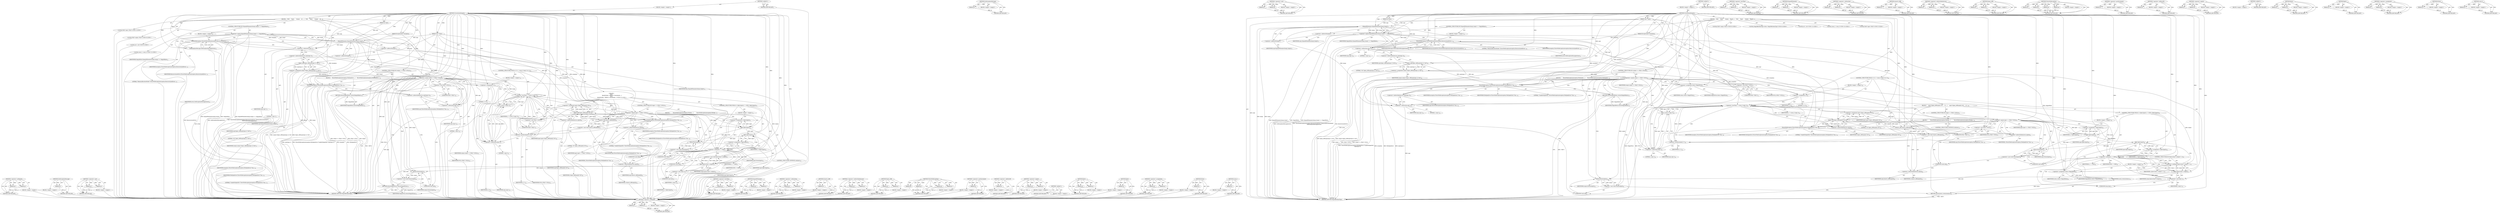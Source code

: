 digraph "ssize_t" {
vulnerable_231 [label=<(METHOD,&lt;operator&gt;.notEquals)>];
vulnerable_232 [label=<(PARAM,p1)>];
vulnerable_233 [label=<(PARAM,p2)>];
vulnerable_234 [label=<(BLOCK,&lt;empty&gt;,&lt;empty&gt;)>];
vulnerable_235 [label=<(METHOD_RETURN,ANY)>];
vulnerable_185 [label=<(METHOD,GetExceptionMessage)>];
vulnerable_186 [label=<(PARAM,p1)>];
vulnerable_187 [label=<(BLOCK,&lt;empty&gt;,&lt;empty&gt;)>];
vulnerable_188 [label=<(METHOD_RETURN,ANY)>];
vulnerable_209 [label=<(METHOD,&lt;operator&gt;.cast)>];
vulnerable_210 [label=<(PARAM,p1)>];
vulnerable_211 [label=<(PARAM,p2)>];
vulnerable_212 [label=<(BLOCK,&lt;empty&gt;,&lt;empty&gt;)>];
vulnerable_213 [label=<(METHOD_RETURN,ANY)>];
vulnerable_6 [label=<(METHOD,&lt;global&gt;)<SUB>1</SUB>>];
vulnerable_7 [label=<(BLOCK,&lt;empty&gt;,&lt;empty&gt;)<SUB>1</SUB>>];
vulnerable_8 [label=<(METHOD,ConcatenateImages)<SUB>1</SUB>>];
vulnerable_9 [label=<(PARAM,int argc)<SUB>1</SUB>>];
vulnerable_10 [label=<(PARAM,char **argv)<SUB>1</SUB>>];
vulnerable_11 [label=<(PARAM,ExceptionInfo *exception)<SUB>2</SUB>>];
vulnerable_12 [label=<(BLOCK,{
   FILE
     *input,
     *output;
 
   int
 ...,{
   FILE
     *input,
     *output;
 
   int
 ...)<SUB>3</SUB>>];
vulnerable_13 [label="<(LOCAL,FILE* input: FILE*)<SUB>5</SUB>>"];
vulnerable_14 [label="<(LOCAL,FILE* output: FILE*)<SUB>6</SUB>>"];
vulnerable_15 [label="<(LOCAL,int c: int)<SUB>9</SUB>>"];
vulnerable_16 [label="<(LOCAL,ssize_t i: ssize_t)<SUB>12</SUB>>"];
vulnerable_17 [label=<(CONTROL_STRUCTURE,IF,if (ExpandFilenames(&amp;argc,&amp;argv) == MagickFalse))<SUB>14</SUB>>];
vulnerable_18 [label=<(&lt;operator&gt;.equals,ExpandFilenames(&amp;argc,&amp;argv) == MagickFalse)<SUB>14</SUB>>];
vulnerable_19 [label=<(ExpandFilenames,ExpandFilenames(&amp;argc,&amp;argv))<SUB>14</SUB>>];
vulnerable_20 [label=<(&lt;operator&gt;.addressOf,&amp;argc)<SUB>14</SUB>>];
vulnerable_21 [label=<(IDENTIFIER,argc,ExpandFilenames(&amp;argc,&amp;argv))<SUB>14</SUB>>];
vulnerable_22 [label=<(&lt;operator&gt;.addressOf,&amp;argv)<SUB>14</SUB>>];
vulnerable_23 [label=<(IDENTIFIER,argv,ExpandFilenames(&amp;argc,&amp;argv))<SUB>14</SUB>>];
vulnerable_24 [label=<(IDENTIFIER,MagickFalse,ExpandFilenames(&amp;argc,&amp;argv) == MagickFalse)<SUB>14</SUB>>];
vulnerable_25 [label=<(BLOCK,&lt;empty&gt;,&lt;empty&gt;)<SUB>15</SUB>>];
vulnerable_26 [label=<(ThrowFileException,ThrowFileException(exception,ResourceLimitError...)<SUB>15</SUB>>];
vulnerable_27 [label=<(IDENTIFIER,exception,ThrowFileException(exception,ResourceLimitError...)<SUB>15</SUB>>];
vulnerable_28 [label=<(IDENTIFIER,ResourceLimitError,ThrowFileException(exception,ResourceLimitError...)<SUB>15</SUB>>];
vulnerable_29 [label=<(LITERAL,&quot;MemoryAllocationFailed&quot;,ThrowFileException(exception,ResourceLimitError...)<SUB>15</SUB>>];
vulnerable_30 [label=<(GetExceptionMessage,GetExceptionMessage(errno))<SUB>16</SUB>>];
vulnerable_31 [label=<(IDENTIFIER,errno,GetExceptionMessage(errno))<SUB>16</SUB>>];
vulnerable_32 [label=<(&lt;operator&gt;.assignment,output=fopen_utf8(argv[argc-1],&quot;wb&quot;))<SUB>17</SUB>>];
vulnerable_33 [label=<(IDENTIFIER,output,output=fopen_utf8(argv[argc-1],&quot;wb&quot;))<SUB>17</SUB>>];
vulnerable_34 [label=<(fopen_utf8,fopen_utf8(argv[argc-1],&quot;wb&quot;))<SUB>17</SUB>>];
vulnerable_35 [label=<(&lt;operator&gt;.indirectIndexAccess,argv[argc-1])<SUB>17</SUB>>];
vulnerable_36 [label=<(IDENTIFIER,argv,fopen_utf8(argv[argc-1],&quot;wb&quot;))<SUB>17</SUB>>];
vulnerable_37 [label=<(&lt;operator&gt;.subtraction,argc-1)<SUB>17</SUB>>];
vulnerable_38 [label=<(IDENTIFIER,argc,argc-1)<SUB>17</SUB>>];
vulnerable_39 [label=<(LITERAL,1,argc-1)<SUB>17</SUB>>];
vulnerable_40 [label=<(LITERAL,&quot;wb&quot;,fopen_utf8(argv[argc-1],&quot;wb&quot;))<SUB>17</SUB>>];
vulnerable_41 [label=<(CONTROL_STRUCTURE,IF,if (output == (FILE *) NULL))<SUB>18</SUB>>];
vulnerable_42 [label=<(&lt;operator&gt;.equals,output == (FILE *) NULL)<SUB>18</SUB>>];
vulnerable_43 [label=<(IDENTIFIER,output,output == (FILE *) NULL)<SUB>18</SUB>>];
vulnerable_44 [label=<(&lt;operator&gt;.cast,(FILE *) NULL)<SUB>18</SUB>>];
vulnerable_45 [label=<(UNKNOWN,FILE *,FILE *)<SUB>18</SUB>>];
vulnerable_46 [label=<(IDENTIFIER,NULL,(FILE *) NULL)<SUB>18</SUB>>];
vulnerable_47 [label=<(BLOCK,{
    ThrowFileException(exception,FileOpenErro...,{
    ThrowFileException(exception,FileOpenErro...)<SUB>18</SUB>>];
vulnerable_48 [label=<(ThrowFileException,ThrowFileException(exception,FileOpenError,&quot;Una...)<SUB>19</SUB>>];
vulnerable_49 [label=<(IDENTIFIER,exception,ThrowFileException(exception,FileOpenError,&quot;Una...)<SUB>19</SUB>>];
vulnerable_50 [label=<(IDENTIFIER,FileOpenError,ThrowFileException(exception,FileOpenError,&quot;Una...)<SUB>19</SUB>>];
vulnerable_51 [label=<(LITERAL,&quot;UnableToOpenFile&quot;,ThrowFileException(exception,FileOpenError,&quot;Una...)<SUB>19</SUB>>];
vulnerable_52 [label=<(&lt;operator&gt;.indirectIndexAccess,argv[argc-1])<SUB>19</SUB>>];
vulnerable_53 [label=<(IDENTIFIER,argv,ThrowFileException(exception,FileOpenError,&quot;Una...)<SUB>19</SUB>>];
vulnerable_54 [label=<(&lt;operator&gt;.subtraction,argc-1)<SUB>19</SUB>>];
vulnerable_55 [label=<(IDENTIFIER,argc,argc-1)<SUB>19</SUB>>];
vulnerable_56 [label=<(LITERAL,1,argc-1)<SUB>19</SUB>>];
vulnerable_57 [label=<(RETURN,return(MagickFalse);,return(MagickFalse);)<SUB>20</SUB>>];
vulnerable_58 [label=<(IDENTIFIER,MagickFalse,return(MagickFalse);)<SUB>20</SUB>>];
vulnerable_59 [label=<(CONTROL_STRUCTURE,FOR,for (i=2;i &lt; (ssize_t) (argc-1);i++))<SUB>22</SUB>>];
vulnerable_60 [label=<(BLOCK,&lt;empty&gt;,&lt;empty&gt;)<SUB>22</SUB>>];
vulnerable_61 [label=<(&lt;operator&gt;.assignment,i=2)<SUB>22</SUB>>];
vulnerable_62 [label=<(IDENTIFIER,i,i=2)<SUB>22</SUB>>];
vulnerable_63 [label=<(LITERAL,2,i=2)<SUB>22</SUB>>];
vulnerable_64 [label=<(&lt;operator&gt;.lessThan,i &lt; (ssize_t) (argc-1))<SUB>22</SUB>>];
vulnerable_65 [label=<(IDENTIFIER,i,i &lt; (ssize_t) (argc-1))<SUB>22</SUB>>];
vulnerable_66 [label=<(ssize_t,(ssize_t) (argc-1))<SUB>22</SUB>>];
vulnerable_67 [label=<(&lt;operator&gt;.subtraction,argc-1)<SUB>22</SUB>>];
vulnerable_68 [label=<(IDENTIFIER,argc,argc-1)<SUB>22</SUB>>];
vulnerable_69 [label=<(LITERAL,1,argc-1)<SUB>22</SUB>>];
vulnerable_70 [label=<(&lt;operator&gt;.postIncrement,i++)<SUB>22</SUB>>];
vulnerable_71 [label=<(IDENTIFIER,i,i++)<SUB>22</SUB>>];
vulnerable_72 [label="<(BLOCK,{
#if 0
    fprintf(stderr, &quot;DEBUG: Concatenate...,{
#if 0
    fprintf(stderr, &quot;DEBUG: Concatenate...)<SUB>22</SUB>>"];
vulnerable_73 [label=<(&lt;operator&gt;.assignment,input=fopen_utf8(argv[i],&quot;rb&quot;))<SUB>26</SUB>>];
vulnerable_74 [label=<(IDENTIFIER,input,input=fopen_utf8(argv[i],&quot;rb&quot;))<SUB>26</SUB>>];
vulnerable_75 [label=<(fopen_utf8,fopen_utf8(argv[i],&quot;rb&quot;))<SUB>26</SUB>>];
vulnerable_76 [label=<(&lt;operator&gt;.indirectIndexAccess,argv[i])<SUB>26</SUB>>];
vulnerable_77 [label=<(IDENTIFIER,argv,fopen_utf8(argv[i],&quot;rb&quot;))<SUB>26</SUB>>];
vulnerable_78 [label=<(IDENTIFIER,i,fopen_utf8(argv[i],&quot;rb&quot;))<SUB>26</SUB>>];
vulnerable_79 [label=<(LITERAL,&quot;rb&quot;,fopen_utf8(argv[i],&quot;rb&quot;))<SUB>26</SUB>>];
vulnerable_80 [label=<(CONTROL_STRUCTURE,IF,if (input == (FILE *) NULL))<SUB>27</SUB>>];
vulnerable_81 [label=<(&lt;operator&gt;.equals,input == (FILE *) NULL)<SUB>27</SUB>>];
vulnerable_82 [label=<(IDENTIFIER,input,input == (FILE *) NULL)<SUB>27</SUB>>];
vulnerable_83 [label=<(&lt;operator&gt;.cast,(FILE *) NULL)<SUB>27</SUB>>];
vulnerable_84 [label=<(UNKNOWN,FILE *,FILE *)<SUB>27</SUB>>];
vulnerable_85 [label=<(IDENTIFIER,NULL,(FILE *) NULL)<SUB>27</SUB>>];
vulnerable_86 [label=<(BLOCK,{
         ThrowFileException(exception,FileOpe...,{
         ThrowFileException(exception,FileOpe...)<SUB>27</SUB>>];
vulnerable_87 [label=<(ThrowFileException,ThrowFileException(exception,FileOpenError,&quot;Una...)<SUB>28</SUB>>];
vulnerable_88 [label=<(IDENTIFIER,exception,ThrowFileException(exception,FileOpenError,&quot;Una...)<SUB>28</SUB>>];
vulnerable_89 [label=<(IDENTIFIER,FileOpenError,ThrowFileException(exception,FileOpenError,&quot;Una...)<SUB>28</SUB>>];
vulnerable_90 [label=<(LITERAL,&quot;UnableToOpenFile&quot;,ThrowFileException(exception,FileOpenError,&quot;Una...)<SUB>28</SUB>>];
vulnerable_91 [label=<(&lt;operator&gt;.indirectIndexAccess,argv[i])<SUB>28</SUB>>];
vulnerable_92 [label=<(IDENTIFIER,argv,ThrowFileException(exception,FileOpenError,&quot;Una...)<SUB>28</SUB>>];
vulnerable_93 [label=<(IDENTIFIER,i,ThrowFileException(exception,FileOpenError,&quot;Una...)<SUB>28</SUB>>];
vulnerable_94 [label=<(CONTROL_STRUCTURE,CONTINUE,continue;)<SUB>29</SUB>>];
vulnerable_95 [label=<(CONTROL_STRUCTURE,FOR,for (c=fgetc(input);c != EOF;c=fgetc(input)))<SUB>31</SUB>>];
vulnerable_96 [label=<(BLOCK,&lt;empty&gt;,&lt;empty&gt;)<SUB>31</SUB>>];
vulnerable_97 [label=<(&lt;operator&gt;.assignment,c=fgetc(input))<SUB>31</SUB>>];
vulnerable_98 [label=<(IDENTIFIER,c,c=fgetc(input))<SUB>31</SUB>>];
vulnerable_99 [label=<(fgetc,fgetc(input))<SUB>31</SUB>>];
vulnerable_100 [label=<(IDENTIFIER,input,fgetc(input))<SUB>31</SUB>>];
vulnerable_101 [label=<(&lt;operator&gt;.notEquals,c != EOF)<SUB>31</SUB>>];
vulnerable_102 [label=<(IDENTIFIER,c,c != EOF)<SUB>31</SUB>>];
vulnerable_103 [label=<(IDENTIFIER,EOF,c != EOF)<SUB>31</SUB>>];
vulnerable_104 [label=<(&lt;operator&gt;.assignment,c=fgetc(input))<SUB>31</SUB>>];
vulnerable_105 [label=<(IDENTIFIER,c,c=fgetc(input))<SUB>31</SUB>>];
vulnerable_106 [label=<(fgetc,fgetc(input))<SUB>31</SUB>>];
vulnerable_107 [label=<(IDENTIFIER,input,fgetc(input))<SUB>31</SUB>>];
vulnerable_108 [label=<(&lt;operator&gt;.cast,(void) fputc((char) c,output))<SUB>32</SUB>>];
vulnerable_109 [label=<(UNKNOWN,void,void)<SUB>32</SUB>>];
vulnerable_110 [label=<(fputc,fputc((char) c,output))<SUB>32</SUB>>];
vulnerable_111 [label=<(&lt;operator&gt;.cast,(char) c)<SUB>32</SUB>>];
vulnerable_112 [label=<(UNKNOWN,char,char)<SUB>32</SUB>>];
vulnerable_113 [label=<(IDENTIFIER,c,(char) c)<SUB>32</SUB>>];
vulnerable_114 [label=<(IDENTIFIER,output,fputc((char) c,output))<SUB>32</SUB>>];
vulnerable_115 [label=<(&lt;operator&gt;.cast,(void) fclose(input))<SUB>33</SUB>>];
vulnerable_116 [label=<(UNKNOWN,void,void)<SUB>33</SUB>>];
vulnerable_117 [label=<(fclose,fclose(input))<SUB>33</SUB>>];
vulnerable_118 [label=<(IDENTIFIER,input,fclose(input))<SUB>33</SUB>>];
vulnerable_119 [label=<(&lt;operator&gt;.cast,(void) remove_utf8(argv[i]))<SUB>34</SUB>>];
vulnerable_120 [label=<(UNKNOWN,void,void)<SUB>34</SUB>>];
vulnerable_121 [label=<(remove_utf8,remove_utf8(argv[i]))<SUB>34</SUB>>];
vulnerable_122 [label=<(&lt;operator&gt;.indirectIndexAccess,argv[i])<SUB>34</SUB>>];
vulnerable_123 [label=<(IDENTIFIER,argv,remove_utf8(argv[i]))<SUB>34</SUB>>];
vulnerable_124 [label=<(IDENTIFIER,i,remove_utf8(argv[i]))<SUB>34</SUB>>];
vulnerable_125 [label=<(&lt;operator&gt;.cast,(void) fclose(output))<SUB>36</SUB>>];
vulnerable_126 [label=<(UNKNOWN,void,void)<SUB>36</SUB>>];
vulnerable_127 [label=<(fclose,fclose(output))<SUB>36</SUB>>];
vulnerable_128 [label=<(IDENTIFIER,output,fclose(output))<SUB>36</SUB>>];
vulnerable_129 [label=<(RETURN,return(MagickTrue);,return(MagickTrue);)<SUB>37</SUB>>];
vulnerable_130 [label=<(IDENTIFIER,MagickTrue,return(MagickTrue);)<SUB>37</SUB>>];
vulnerable_131 [label=<(METHOD_RETURN,MagickBooleanType)<SUB>1</SUB>>];
vulnerable_133 [label=<(METHOD_RETURN,ANY)<SUB>1</SUB>>];
vulnerable_214 [label=<(METHOD,&lt;operator&gt;.lessThan)>];
vulnerable_215 [label=<(PARAM,p1)>];
vulnerable_216 [label=<(PARAM,p2)>];
vulnerable_217 [label=<(BLOCK,&lt;empty&gt;,&lt;empty&gt;)>];
vulnerable_218 [label=<(METHOD_RETURN,ANY)>];
vulnerable_169 [label=<(METHOD,ExpandFilenames)>];
vulnerable_170 [label=<(PARAM,p1)>];
vulnerable_171 [label=<(PARAM,p2)>];
vulnerable_172 [label=<(BLOCK,&lt;empty&gt;,&lt;empty&gt;)>];
vulnerable_173 [label=<(METHOD_RETURN,ANY)>];
vulnerable_204 [label=<(METHOD,&lt;operator&gt;.subtraction)>];
vulnerable_205 [label=<(PARAM,p1)>];
vulnerable_206 [label=<(PARAM,p2)>];
vulnerable_207 [label=<(BLOCK,&lt;empty&gt;,&lt;empty&gt;)>];
vulnerable_208 [label=<(METHOD_RETURN,ANY)>];
vulnerable_245 [label=<(METHOD,remove_utf8)>];
vulnerable_246 [label=<(PARAM,p1)>];
vulnerable_247 [label=<(BLOCK,&lt;empty&gt;,&lt;empty&gt;)>];
vulnerable_248 [label=<(METHOD_RETURN,ANY)>];
vulnerable_199 [label=<(METHOD,&lt;operator&gt;.indirectIndexAccess)>];
vulnerable_200 [label=<(PARAM,p1)>];
vulnerable_201 [label=<(PARAM,p2)>];
vulnerable_202 [label=<(BLOCK,&lt;empty&gt;,&lt;empty&gt;)>];
vulnerable_203 [label=<(METHOD_RETURN,ANY)>];
vulnerable_194 [label=<(METHOD,fopen_utf8)>];
vulnerable_195 [label=<(PARAM,p1)>];
vulnerable_196 [label=<(PARAM,p2)>];
vulnerable_197 [label=<(BLOCK,&lt;empty&gt;,&lt;empty&gt;)>];
vulnerable_198 [label=<(METHOD_RETURN,ANY)>];
vulnerable_178 [label=<(METHOD,ThrowFileException)>];
vulnerable_179 [label=<(PARAM,p1)>];
vulnerable_180 [label=<(PARAM,p2)>];
vulnerable_181 [label=<(PARAM,p3)>];
vulnerable_182 [label=<(PARAM,p4)>];
vulnerable_183 [label=<(BLOCK,&lt;empty&gt;,&lt;empty&gt;)>];
vulnerable_184 [label=<(METHOD_RETURN,ANY)>];
vulnerable_223 [label=<(METHOD,&lt;operator&gt;.postIncrement)>];
vulnerable_224 [label=<(PARAM,p1)>];
vulnerable_225 [label=<(BLOCK,&lt;empty&gt;,&lt;empty&gt;)>];
vulnerable_226 [label=<(METHOD_RETURN,ANY)>];
vulnerable_174 [label=<(METHOD,&lt;operator&gt;.addressOf)>];
vulnerable_175 [label=<(PARAM,p1)>];
vulnerable_176 [label=<(BLOCK,&lt;empty&gt;,&lt;empty&gt;)>];
vulnerable_177 [label=<(METHOD_RETURN,ANY)>];
vulnerable_164 [label=<(METHOD,&lt;operator&gt;.equals)>];
vulnerable_165 [label=<(PARAM,p1)>];
vulnerable_166 [label=<(PARAM,p2)>];
vulnerable_167 [label=<(BLOCK,&lt;empty&gt;,&lt;empty&gt;)>];
vulnerable_168 [label=<(METHOD_RETURN,ANY)>];
vulnerable_158 [label=<(METHOD,&lt;global&gt;)<SUB>1</SUB>>];
vulnerable_159 [label=<(BLOCK,&lt;empty&gt;,&lt;empty&gt;)>];
vulnerable_160 [label=<(METHOD_RETURN,ANY)>];
vulnerable_236 [label=<(METHOD,fputc)>];
vulnerable_237 [label=<(PARAM,p1)>];
vulnerable_238 [label=<(PARAM,p2)>];
vulnerable_239 [label=<(BLOCK,&lt;empty&gt;,&lt;empty&gt;)>];
vulnerable_240 [label=<(METHOD_RETURN,ANY)>];
vulnerable_227 [label=<(METHOD,fgetc)>];
vulnerable_228 [label=<(PARAM,p1)>];
vulnerable_229 [label=<(BLOCK,&lt;empty&gt;,&lt;empty&gt;)>];
vulnerable_230 [label=<(METHOD_RETURN,ANY)>];
vulnerable_189 [label=<(METHOD,&lt;operator&gt;.assignment)>];
vulnerable_190 [label=<(PARAM,p1)>];
vulnerable_191 [label=<(PARAM,p2)>];
vulnerable_192 [label=<(BLOCK,&lt;empty&gt;,&lt;empty&gt;)>];
vulnerable_193 [label=<(METHOD_RETURN,ANY)>];
vulnerable_241 [label=<(METHOD,fclose)>];
vulnerable_242 [label=<(PARAM,p1)>];
vulnerable_243 [label=<(BLOCK,&lt;empty&gt;,&lt;empty&gt;)>];
vulnerable_244 [label=<(METHOD_RETURN,ANY)>];
vulnerable_219 [label=<(METHOD,ssize_t)>];
vulnerable_220 [label=<(PARAM,p1)>];
vulnerable_221 [label=<(BLOCK,&lt;empty&gt;,&lt;empty&gt;)>];
vulnerable_222 [label=<(METHOD_RETURN,ANY)>];
fixed_240 [label=<(METHOD,&lt;operator&gt;.notEquals)>];
fixed_241 [label=<(PARAM,p1)>];
fixed_242 [label=<(PARAM,p2)>];
fixed_243 [label=<(BLOCK,&lt;empty&gt;,&lt;empty&gt;)>];
fixed_244 [label=<(METHOD_RETURN,ANY)>];
fixed_194 [label=<(METHOD,GetExceptionMessage)>];
fixed_195 [label=<(PARAM,p1)>];
fixed_196 [label=<(BLOCK,&lt;empty&gt;,&lt;empty&gt;)>];
fixed_197 [label=<(METHOD_RETURN,ANY)>];
fixed_218 [label=<(METHOD,&lt;operator&gt;.cast)>];
fixed_219 [label=<(PARAM,p1)>];
fixed_220 [label=<(PARAM,p2)>];
fixed_221 [label=<(BLOCK,&lt;empty&gt;,&lt;empty&gt;)>];
fixed_222 [label=<(METHOD_RETURN,ANY)>];
fixed_6 [label=<(METHOD,&lt;global&gt;)<SUB>1</SUB>>];
fixed_7 [label=<(BLOCK,&lt;empty&gt;,&lt;empty&gt;)<SUB>1</SUB>>];
fixed_8 [label=<(METHOD,ConcatenateImages)<SUB>1</SUB>>];
fixed_9 [label=<(PARAM,int argc)<SUB>1</SUB>>];
fixed_10 [label=<(PARAM,char **argv)<SUB>1</SUB>>];
fixed_11 [label=<(PARAM,ExceptionInfo *exception)<SUB>2</SUB>>];
fixed_12 [label=<(BLOCK,{
   FILE
     *input,
     *output;
 
  Magick...,{
   FILE
     *input,
     *output;
 
  Magick...)<SUB>3</SUB>>];
fixed_13 [label="<(LOCAL,FILE* input: FILE*)<SUB>5</SUB>>"];
fixed_14 [label="<(LOCAL,FILE* output: FILE*)<SUB>6</SUB>>"];
fixed_15 [label="<(LOCAL,MagickBooleanType status: MagickBooleanType)<SUB>9</SUB>>"];
fixed_16 [label="<(LOCAL,int c: int)<SUB>12</SUB>>"];
fixed_17 [label="<(LOCAL,ssize_t i: ssize_t)<SUB>15</SUB>>"];
fixed_18 [label=<(CONTROL_STRUCTURE,IF,if (ExpandFilenames(&amp;argc,&amp;argv) == MagickFalse))<SUB>17</SUB>>];
fixed_19 [label=<(&lt;operator&gt;.equals,ExpandFilenames(&amp;argc,&amp;argv) == MagickFalse)<SUB>17</SUB>>];
fixed_20 [label=<(ExpandFilenames,ExpandFilenames(&amp;argc,&amp;argv))<SUB>17</SUB>>];
fixed_21 [label=<(&lt;operator&gt;.addressOf,&amp;argc)<SUB>17</SUB>>];
fixed_22 [label=<(IDENTIFIER,argc,ExpandFilenames(&amp;argc,&amp;argv))<SUB>17</SUB>>];
fixed_23 [label=<(&lt;operator&gt;.addressOf,&amp;argv)<SUB>17</SUB>>];
fixed_24 [label=<(IDENTIFIER,argv,ExpandFilenames(&amp;argc,&amp;argv))<SUB>17</SUB>>];
fixed_25 [label=<(IDENTIFIER,MagickFalse,ExpandFilenames(&amp;argc,&amp;argv) == MagickFalse)<SUB>17</SUB>>];
fixed_26 [label=<(BLOCK,&lt;empty&gt;,&lt;empty&gt;)<SUB>18</SUB>>];
fixed_27 [label=<(ThrowFileException,ThrowFileException(exception,ResourceLimitError...)<SUB>18</SUB>>];
fixed_28 [label=<(IDENTIFIER,exception,ThrowFileException(exception,ResourceLimitError...)<SUB>18</SUB>>];
fixed_29 [label=<(IDENTIFIER,ResourceLimitError,ThrowFileException(exception,ResourceLimitError...)<SUB>18</SUB>>];
fixed_30 [label=<(LITERAL,&quot;MemoryAllocationFailed&quot;,ThrowFileException(exception,ResourceLimitError...)<SUB>18</SUB>>];
fixed_31 [label=<(GetExceptionMessage,GetExceptionMessage(errno))<SUB>19</SUB>>];
fixed_32 [label=<(IDENTIFIER,errno,GetExceptionMessage(errno))<SUB>19</SUB>>];
fixed_33 [label=<(&lt;operator&gt;.assignment,output=fopen_utf8(argv[argc-1],&quot;wb&quot;))<SUB>20</SUB>>];
fixed_34 [label=<(IDENTIFIER,output,output=fopen_utf8(argv[argc-1],&quot;wb&quot;))<SUB>20</SUB>>];
fixed_35 [label=<(fopen_utf8,fopen_utf8(argv[argc-1],&quot;wb&quot;))<SUB>20</SUB>>];
fixed_36 [label=<(&lt;operator&gt;.indirectIndexAccess,argv[argc-1])<SUB>20</SUB>>];
fixed_37 [label=<(IDENTIFIER,argv,fopen_utf8(argv[argc-1],&quot;wb&quot;))<SUB>20</SUB>>];
fixed_38 [label=<(&lt;operator&gt;.subtraction,argc-1)<SUB>20</SUB>>];
fixed_39 [label=<(IDENTIFIER,argc,argc-1)<SUB>20</SUB>>];
fixed_40 [label=<(LITERAL,1,argc-1)<SUB>20</SUB>>];
fixed_41 [label=<(LITERAL,&quot;wb&quot;,fopen_utf8(argv[argc-1],&quot;wb&quot;))<SUB>20</SUB>>];
fixed_42 [label=<(CONTROL_STRUCTURE,IF,if (output == (FILE *) NULL))<SUB>21</SUB>>];
fixed_43 [label=<(&lt;operator&gt;.equals,output == (FILE *) NULL)<SUB>21</SUB>>];
fixed_44 [label=<(IDENTIFIER,output,output == (FILE *) NULL)<SUB>21</SUB>>];
fixed_45 [label=<(&lt;operator&gt;.cast,(FILE *) NULL)<SUB>21</SUB>>];
fixed_46 [label=<(UNKNOWN,FILE *,FILE *)<SUB>21</SUB>>];
fixed_47 [label=<(IDENTIFIER,NULL,(FILE *) NULL)<SUB>21</SUB>>];
fixed_48 [label=<(BLOCK,{
      ThrowFileException(exception,FileOpenEr...,{
      ThrowFileException(exception,FileOpenEr...)<SUB>22</SUB>>];
fixed_49 [label=<(ThrowFileException,ThrowFileException(exception,FileOpenError,&quot;Una...)<SUB>23</SUB>>];
fixed_50 [label=<(IDENTIFIER,exception,ThrowFileException(exception,FileOpenError,&quot;Una...)<SUB>23</SUB>>];
fixed_51 [label=<(IDENTIFIER,FileOpenError,ThrowFileException(exception,FileOpenError,&quot;Una...)<SUB>23</SUB>>];
fixed_52 [label=<(LITERAL,&quot;UnableToOpenFile&quot;,ThrowFileException(exception,FileOpenError,&quot;Una...)<SUB>23</SUB>>];
fixed_53 [label=<(&lt;operator&gt;.indirectIndexAccess,argv[argc-1])<SUB>24</SUB>>];
fixed_54 [label=<(IDENTIFIER,argv,ThrowFileException(exception,FileOpenError,&quot;Una...)<SUB>24</SUB>>];
fixed_55 [label=<(&lt;operator&gt;.subtraction,argc-1)<SUB>24</SUB>>];
fixed_56 [label=<(IDENTIFIER,argc,argc-1)<SUB>24</SUB>>];
fixed_57 [label=<(LITERAL,1,argc-1)<SUB>24</SUB>>];
fixed_58 [label=<(RETURN,return(MagickFalse);,return(MagickFalse);)<SUB>25</SUB>>];
fixed_59 [label=<(IDENTIFIER,MagickFalse,return(MagickFalse);)<SUB>25</SUB>>];
fixed_60 [label=<(&lt;operator&gt;.assignment,status=MagickTrue)<SUB>27</SUB>>];
fixed_61 [label=<(IDENTIFIER,status,status=MagickTrue)<SUB>27</SUB>>];
fixed_62 [label=<(IDENTIFIER,MagickTrue,status=MagickTrue)<SUB>27</SUB>>];
fixed_63 [label=<(CONTROL_STRUCTURE,FOR,for (i=2;i &lt; (ssize_t) (argc-1);i++))<SUB>28</SUB>>];
fixed_64 [label=<(BLOCK,&lt;empty&gt;,&lt;empty&gt;)<SUB>28</SUB>>];
fixed_65 [label=<(&lt;operator&gt;.assignment,i=2)<SUB>28</SUB>>];
fixed_66 [label=<(IDENTIFIER,i,i=2)<SUB>28</SUB>>];
fixed_67 [label=<(LITERAL,2,i=2)<SUB>28</SUB>>];
fixed_68 [label=<(&lt;operator&gt;.lessThan,i &lt; (ssize_t) (argc-1))<SUB>28</SUB>>];
fixed_69 [label=<(IDENTIFIER,i,i &lt; (ssize_t) (argc-1))<SUB>28</SUB>>];
fixed_70 [label=<(ssize_t,(ssize_t) (argc-1))<SUB>28</SUB>>];
fixed_71 [label=<(&lt;operator&gt;.subtraction,argc-1)<SUB>28</SUB>>];
fixed_72 [label=<(IDENTIFIER,argc,argc-1)<SUB>28</SUB>>];
fixed_73 [label=<(LITERAL,1,argc-1)<SUB>28</SUB>>];
fixed_74 [label=<(&lt;operator&gt;.postIncrement,i++)<SUB>28</SUB>>];
fixed_75 [label=<(IDENTIFIER,i,i++)<SUB>28</SUB>>];
fixed_76 [label=<(BLOCK,{
     input=fopen_utf8(argv[i],&quot;rb&quot;);
    if (...,{
     input=fopen_utf8(argv[i],&quot;rb&quot;);
    if (...)<SUB>29</SUB>>];
fixed_77 [label=<(&lt;operator&gt;.assignment,input=fopen_utf8(argv[i],&quot;rb&quot;))<SUB>30</SUB>>];
fixed_78 [label=<(IDENTIFIER,input,input=fopen_utf8(argv[i],&quot;rb&quot;))<SUB>30</SUB>>];
fixed_79 [label=<(fopen_utf8,fopen_utf8(argv[i],&quot;rb&quot;))<SUB>30</SUB>>];
fixed_80 [label=<(&lt;operator&gt;.indirectIndexAccess,argv[i])<SUB>30</SUB>>];
fixed_81 [label=<(IDENTIFIER,argv,fopen_utf8(argv[i],&quot;rb&quot;))<SUB>30</SUB>>];
fixed_82 [label=<(IDENTIFIER,i,fopen_utf8(argv[i],&quot;rb&quot;))<SUB>30</SUB>>];
fixed_83 [label=<(LITERAL,&quot;rb&quot;,fopen_utf8(argv[i],&quot;rb&quot;))<SUB>30</SUB>>];
fixed_84 [label=<(CONTROL_STRUCTURE,IF,if (input == (FILE *) NULL))<SUB>31</SUB>>];
fixed_85 [label=<(&lt;operator&gt;.equals,input == (FILE *) NULL)<SUB>31</SUB>>];
fixed_86 [label=<(IDENTIFIER,input,input == (FILE *) NULL)<SUB>31</SUB>>];
fixed_87 [label=<(&lt;operator&gt;.cast,(FILE *) NULL)<SUB>31</SUB>>];
fixed_88 [label=<(UNKNOWN,FILE *,FILE *)<SUB>31</SUB>>];
fixed_89 [label=<(IDENTIFIER,NULL,(FILE *) NULL)<SUB>31</SUB>>];
fixed_90 [label=<(BLOCK,{
         ThrowFileException(exception,FileOpe...,{
         ThrowFileException(exception,FileOpe...)<SUB>32</SUB>>];
fixed_91 [label=<(ThrowFileException,ThrowFileException(exception,FileOpenError,&quot;Una...)<SUB>33</SUB>>];
fixed_92 [label=<(IDENTIFIER,exception,ThrowFileException(exception,FileOpenError,&quot;Una...)<SUB>33</SUB>>];
fixed_93 [label=<(IDENTIFIER,FileOpenError,ThrowFileException(exception,FileOpenError,&quot;Una...)<SUB>33</SUB>>];
fixed_94 [label=<(LITERAL,&quot;UnableToOpenFile&quot;,ThrowFileException(exception,FileOpenError,&quot;Una...)<SUB>33</SUB>>];
fixed_95 [label=<(&lt;operator&gt;.indirectIndexAccess,argv[i])<SUB>33</SUB>>];
fixed_96 [label=<(IDENTIFIER,argv,ThrowFileException(exception,FileOpenError,&quot;Una...)<SUB>33</SUB>>];
fixed_97 [label=<(IDENTIFIER,i,ThrowFileException(exception,FileOpenError,&quot;Una...)<SUB>33</SUB>>];
fixed_98 [label=<(CONTROL_STRUCTURE,CONTINUE,continue;)<SUB>34</SUB>>];
fixed_99 [label=<(CONTROL_STRUCTURE,FOR,for (c=fgetc(input);c != EOF;c=fgetc(input)))<SUB>36</SUB>>];
fixed_100 [label=<(BLOCK,&lt;empty&gt;,&lt;empty&gt;)<SUB>36</SUB>>];
fixed_101 [label=<(&lt;operator&gt;.assignment,c=fgetc(input))<SUB>36</SUB>>];
fixed_102 [label=<(IDENTIFIER,c,c=fgetc(input))<SUB>36</SUB>>];
fixed_103 [label=<(fgetc,fgetc(input))<SUB>36</SUB>>];
fixed_104 [label=<(IDENTIFIER,input,fgetc(input))<SUB>36</SUB>>];
fixed_105 [label=<(&lt;operator&gt;.notEquals,c != EOF)<SUB>36</SUB>>];
fixed_106 [label=<(IDENTIFIER,c,c != EOF)<SUB>36</SUB>>];
fixed_107 [label=<(IDENTIFIER,EOF,c != EOF)<SUB>36</SUB>>];
fixed_108 [label=<(&lt;operator&gt;.assignment,c=fgetc(input))<SUB>36</SUB>>];
fixed_109 [label=<(IDENTIFIER,c,c=fgetc(input))<SUB>36</SUB>>];
fixed_110 [label=<(fgetc,fgetc(input))<SUB>36</SUB>>];
fixed_111 [label=<(IDENTIFIER,input,fgetc(input))<SUB>36</SUB>>];
fixed_112 [label=<(CONTROL_STRUCTURE,IF,if (fputc((char) c,output) != c))<SUB>37</SUB>>];
fixed_113 [label=<(&lt;operator&gt;.notEquals,fputc((char) c,output) != c)<SUB>37</SUB>>];
fixed_114 [label=<(fputc,fputc((char) c,output))<SUB>37</SUB>>];
fixed_115 [label=<(&lt;operator&gt;.cast,(char) c)<SUB>37</SUB>>];
fixed_116 [label=<(UNKNOWN,char,char)<SUB>37</SUB>>];
fixed_117 [label=<(IDENTIFIER,c,(char) c)<SUB>37</SUB>>];
fixed_118 [label=<(IDENTIFIER,output,fputc((char) c,output))<SUB>37</SUB>>];
fixed_119 [label=<(IDENTIFIER,c,fputc((char) c,output) != c)<SUB>37</SUB>>];
fixed_120 [label=<(BLOCK,&lt;empty&gt;,&lt;empty&gt;)<SUB>38</SUB>>];
fixed_121 [label=<(&lt;operator&gt;.assignment,status=MagickFalse)<SUB>38</SUB>>];
fixed_122 [label=<(IDENTIFIER,status,status=MagickFalse)<SUB>38</SUB>>];
fixed_123 [label=<(IDENTIFIER,MagickFalse,status=MagickFalse)<SUB>38</SUB>>];
fixed_124 [label=<(&lt;operator&gt;.cast,(void) fclose(input))<SUB>39</SUB>>];
fixed_125 [label=<(UNKNOWN,void,void)<SUB>39</SUB>>];
fixed_126 [label=<(fclose,fclose(input))<SUB>39</SUB>>];
fixed_127 [label=<(IDENTIFIER,input,fclose(input))<SUB>39</SUB>>];
fixed_128 [label=<(&lt;operator&gt;.cast,(void) remove_utf8(argv[i]))<SUB>40</SUB>>];
fixed_129 [label=<(UNKNOWN,void,void)<SUB>40</SUB>>];
fixed_130 [label=<(remove_utf8,remove_utf8(argv[i]))<SUB>40</SUB>>];
fixed_131 [label=<(&lt;operator&gt;.indirectIndexAccess,argv[i])<SUB>40</SUB>>];
fixed_132 [label=<(IDENTIFIER,argv,remove_utf8(argv[i]))<SUB>40</SUB>>];
fixed_133 [label=<(IDENTIFIER,i,remove_utf8(argv[i]))<SUB>40</SUB>>];
fixed_134 [label=<(&lt;operator&gt;.cast,(void) fclose(output))<SUB>42</SUB>>];
fixed_135 [label=<(UNKNOWN,void,void)<SUB>42</SUB>>];
fixed_136 [label=<(fclose,fclose(output))<SUB>42</SUB>>];
fixed_137 [label=<(IDENTIFIER,output,fclose(output))<SUB>42</SUB>>];
fixed_138 [label=<(RETURN,return(status);,return(status);)<SUB>43</SUB>>];
fixed_139 [label=<(IDENTIFIER,status,return(status);)<SUB>43</SUB>>];
fixed_140 [label=<(METHOD_RETURN,MagickBooleanType)<SUB>1</SUB>>];
fixed_142 [label=<(METHOD_RETURN,ANY)<SUB>1</SUB>>];
fixed_223 [label=<(METHOD,&lt;operator&gt;.lessThan)>];
fixed_224 [label=<(PARAM,p1)>];
fixed_225 [label=<(PARAM,p2)>];
fixed_226 [label=<(BLOCK,&lt;empty&gt;,&lt;empty&gt;)>];
fixed_227 [label=<(METHOD_RETURN,ANY)>];
fixed_178 [label=<(METHOD,ExpandFilenames)>];
fixed_179 [label=<(PARAM,p1)>];
fixed_180 [label=<(PARAM,p2)>];
fixed_181 [label=<(BLOCK,&lt;empty&gt;,&lt;empty&gt;)>];
fixed_182 [label=<(METHOD_RETURN,ANY)>];
fixed_213 [label=<(METHOD,&lt;operator&gt;.subtraction)>];
fixed_214 [label=<(PARAM,p1)>];
fixed_215 [label=<(PARAM,p2)>];
fixed_216 [label=<(BLOCK,&lt;empty&gt;,&lt;empty&gt;)>];
fixed_217 [label=<(METHOD_RETURN,ANY)>];
fixed_254 [label=<(METHOD,remove_utf8)>];
fixed_255 [label=<(PARAM,p1)>];
fixed_256 [label=<(BLOCK,&lt;empty&gt;,&lt;empty&gt;)>];
fixed_257 [label=<(METHOD_RETURN,ANY)>];
fixed_208 [label=<(METHOD,&lt;operator&gt;.indirectIndexAccess)>];
fixed_209 [label=<(PARAM,p1)>];
fixed_210 [label=<(PARAM,p2)>];
fixed_211 [label=<(BLOCK,&lt;empty&gt;,&lt;empty&gt;)>];
fixed_212 [label=<(METHOD_RETURN,ANY)>];
fixed_203 [label=<(METHOD,fopen_utf8)>];
fixed_204 [label=<(PARAM,p1)>];
fixed_205 [label=<(PARAM,p2)>];
fixed_206 [label=<(BLOCK,&lt;empty&gt;,&lt;empty&gt;)>];
fixed_207 [label=<(METHOD_RETURN,ANY)>];
fixed_187 [label=<(METHOD,ThrowFileException)>];
fixed_188 [label=<(PARAM,p1)>];
fixed_189 [label=<(PARAM,p2)>];
fixed_190 [label=<(PARAM,p3)>];
fixed_191 [label=<(PARAM,p4)>];
fixed_192 [label=<(BLOCK,&lt;empty&gt;,&lt;empty&gt;)>];
fixed_193 [label=<(METHOD_RETURN,ANY)>];
fixed_232 [label=<(METHOD,&lt;operator&gt;.postIncrement)>];
fixed_233 [label=<(PARAM,p1)>];
fixed_234 [label=<(BLOCK,&lt;empty&gt;,&lt;empty&gt;)>];
fixed_235 [label=<(METHOD_RETURN,ANY)>];
fixed_183 [label=<(METHOD,&lt;operator&gt;.addressOf)>];
fixed_184 [label=<(PARAM,p1)>];
fixed_185 [label=<(BLOCK,&lt;empty&gt;,&lt;empty&gt;)>];
fixed_186 [label=<(METHOD_RETURN,ANY)>];
fixed_173 [label=<(METHOD,&lt;operator&gt;.equals)>];
fixed_174 [label=<(PARAM,p1)>];
fixed_175 [label=<(PARAM,p2)>];
fixed_176 [label=<(BLOCK,&lt;empty&gt;,&lt;empty&gt;)>];
fixed_177 [label=<(METHOD_RETURN,ANY)>];
fixed_167 [label=<(METHOD,&lt;global&gt;)<SUB>1</SUB>>];
fixed_168 [label=<(BLOCK,&lt;empty&gt;,&lt;empty&gt;)>];
fixed_169 [label=<(METHOD_RETURN,ANY)>];
fixed_245 [label=<(METHOD,fputc)>];
fixed_246 [label=<(PARAM,p1)>];
fixed_247 [label=<(PARAM,p2)>];
fixed_248 [label=<(BLOCK,&lt;empty&gt;,&lt;empty&gt;)>];
fixed_249 [label=<(METHOD_RETURN,ANY)>];
fixed_236 [label=<(METHOD,fgetc)>];
fixed_237 [label=<(PARAM,p1)>];
fixed_238 [label=<(BLOCK,&lt;empty&gt;,&lt;empty&gt;)>];
fixed_239 [label=<(METHOD_RETURN,ANY)>];
fixed_198 [label=<(METHOD,&lt;operator&gt;.assignment)>];
fixed_199 [label=<(PARAM,p1)>];
fixed_200 [label=<(PARAM,p2)>];
fixed_201 [label=<(BLOCK,&lt;empty&gt;,&lt;empty&gt;)>];
fixed_202 [label=<(METHOD_RETURN,ANY)>];
fixed_250 [label=<(METHOD,fclose)>];
fixed_251 [label=<(PARAM,p1)>];
fixed_252 [label=<(BLOCK,&lt;empty&gt;,&lt;empty&gt;)>];
fixed_253 [label=<(METHOD_RETURN,ANY)>];
fixed_228 [label=<(METHOD,ssize_t)>];
fixed_229 [label=<(PARAM,p1)>];
fixed_230 [label=<(BLOCK,&lt;empty&gt;,&lt;empty&gt;)>];
fixed_231 [label=<(METHOD_RETURN,ANY)>];
vulnerable_231 -> vulnerable_232  [key=0, label="AST: "];
vulnerable_231 -> vulnerable_232  [key=1, label="DDG: "];
vulnerable_231 -> vulnerable_234  [key=0, label="AST: "];
vulnerable_231 -> vulnerable_233  [key=0, label="AST: "];
vulnerable_231 -> vulnerable_233  [key=1, label="DDG: "];
vulnerable_231 -> vulnerable_235  [key=0, label="AST: "];
vulnerable_231 -> vulnerable_235  [key=1, label="CFG: "];
vulnerable_232 -> vulnerable_235  [key=0, label="DDG: p1"];
vulnerable_233 -> vulnerable_235  [key=0, label="DDG: p2"];
vulnerable_234 -> fixed_240  [key=0];
vulnerable_235 -> fixed_240  [key=0];
vulnerable_185 -> vulnerable_186  [key=0, label="AST: "];
vulnerable_185 -> vulnerable_186  [key=1, label="DDG: "];
vulnerable_185 -> vulnerable_187  [key=0, label="AST: "];
vulnerable_185 -> vulnerable_188  [key=0, label="AST: "];
vulnerable_185 -> vulnerable_188  [key=1, label="CFG: "];
vulnerable_186 -> vulnerable_188  [key=0, label="DDG: p1"];
vulnerable_187 -> fixed_240  [key=0];
vulnerable_188 -> fixed_240  [key=0];
vulnerable_209 -> vulnerable_210  [key=0, label="AST: "];
vulnerable_209 -> vulnerable_210  [key=1, label="DDG: "];
vulnerable_209 -> vulnerable_212  [key=0, label="AST: "];
vulnerable_209 -> vulnerable_211  [key=0, label="AST: "];
vulnerable_209 -> vulnerable_211  [key=1, label="DDG: "];
vulnerable_209 -> vulnerable_213  [key=0, label="AST: "];
vulnerable_209 -> vulnerable_213  [key=1, label="CFG: "];
vulnerable_210 -> vulnerable_213  [key=0, label="DDG: p1"];
vulnerable_211 -> vulnerable_213  [key=0, label="DDG: p2"];
vulnerable_212 -> fixed_240  [key=0];
vulnerable_213 -> fixed_240  [key=0];
vulnerable_6 -> vulnerable_7  [key=0, label="AST: "];
vulnerable_6 -> vulnerable_133  [key=0, label="AST: "];
vulnerable_6 -> vulnerable_133  [key=1, label="CFG: "];
vulnerable_7 -> vulnerable_8  [key=0, label="AST: "];
vulnerable_8 -> vulnerable_9  [key=0, label="AST: "];
vulnerable_8 -> vulnerable_9  [key=1, label="DDG: "];
vulnerable_8 -> vulnerable_10  [key=0, label="AST: "];
vulnerable_8 -> vulnerable_10  [key=1, label="DDG: "];
vulnerable_8 -> vulnerable_11  [key=0, label="AST: "];
vulnerable_8 -> vulnerable_11  [key=1, label="DDG: "];
vulnerable_8 -> vulnerable_12  [key=0, label="AST: "];
vulnerable_8 -> vulnerable_131  [key=0, label="AST: "];
vulnerable_8 -> vulnerable_20  [key=0, label="CFG: "];
vulnerable_8 -> vulnerable_129  [key=0, label="DDG: "];
vulnerable_8 -> vulnerable_130  [key=0, label="DDG: "];
vulnerable_8 -> vulnerable_18  [key=0, label="DDG: "];
vulnerable_8 -> vulnerable_34  [key=0, label="DDG: "];
vulnerable_8 -> vulnerable_42  [key=0, label="DDG: "];
vulnerable_8 -> vulnerable_61  [key=0, label="DDG: "];
vulnerable_8 -> vulnerable_64  [key=0, label="DDG: "];
vulnerable_8 -> vulnerable_70  [key=0, label="DDG: "];
vulnerable_8 -> vulnerable_127  [key=0, label="DDG: "];
vulnerable_8 -> vulnerable_19  [key=0, label="DDG: "];
vulnerable_8 -> vulnerable_26  [key=0, label="DDG: "];
vulnerable_8 -> vulnerable_44  [key=0, label="DDG: "];
vulnerable_8 -> vulnerable_48  [key=0, label="DDG: "];
vulnerable_8 -> vulnerable_58  [key=0, label="DDG: "];
vulnerable_8 -> vulnerable_30  [key=0, label="DDG: "];
vulnerable_8 -> vulnerable_37  [key=0, label="DDG: "];
vulnerable_8 -> vulnerable_67  [key=0, label="DDG: "];
vulnerable_8 -> vulnerable_75  [key=0, label="DDG: "];
vulnerable_8 -> vulnerable_81  [key=0, label="DDG: "];
vulnerable_8 -> vulnerable_101  [key=0, label="DDG: "];
vulnerable_8 -> vulnerable_117  [key=0, label="DDG: "];
vulnerable_8 -> vulnerable_121  [key=0, label="DDG: "];
vulnerable_8 -> vulnerable_54  [key=0, label="DDG: "];
vulnerable_8 -> vulnerable_83  [key=0, label="DDG: "];
vulnerable_8 -> vulnerable_87  [key=0, label="DDG: "];
vulnerable_8 -> vulnerable_106  [key=0, label="DDG: "];
vulnerable_8 -> vulnerable_110  [key=0, label="DDG: "];
vulnerable_8 -> vulnerable_99  [key=0, label="DDG: "];
vulnerable_8 -> vulnerable_111  [key=0, label="DDG: "];
vulnerable_9 -> vulnerable_19  [key=0, label="DDG: argc"];
vulnerable_9 -> vulnerable_37  [key=0, label="DDG: argc"];
vulnerable_10 -> vulnerable_131  [key=0, label="DDG: argv"];
vulnerable_10 -> vulnerable_34  [key=0, label="DDG: argv"];
vulnerable_10 -> vulnerable_19  [key=0, label="DDG: argv"];
vulnerable_10 -> vulnerable_48  [key=0, label="DDG: argv"];
vulnerable_10 -> vulnerable_75  [key=0, label="DDG: argv"];
vulnerable_10 -> vulnerable_121  [key=0, label="DDG: argv"];
vulnerable_10 -> vulnerable_87  [key=0, label="DDG: argv"];
vulnerable_11 -> vulnerable_26  [key=0, label="DDG: exception"];
vulnerable_11 -> vulnerable_48  [key=0, label="DDG: exception"];
vulnerable_11 -> vulnerable_87  [key=0, label="DDG: exception"];
vulnerable_12 -> vulnerable_13  [key=0, label="AST: "];
vulnerable_12 -> vulnerable_14  [key=0, label="AST: "];
vulnerable_12 -> vulnerable_15  [key=0, label="AST: "];
vulnerable_12 -> vulnerable_16  [key=0, label="AST: "];
vulnerable_12 -> vulnerable_17  [key=0, label="AST: "];
vulnerable_12 -> vulnerable_32  [key=0, label="AST: "];
vulnerable_12 -> vulnerable_41  [key=0, label="AST: "];
vulnerable_12 -> vulnerable_59  [key=0, label="AST: "];
vulnerable_12 -> vulnerable_125  [key=0, label="AST: "];
vulnerable_12 -> vulnerable_129  [key=0, label="AST: "];
vulnerable_13 -> fixed_240  [key=0];
vulnerable_14 -> fixed_240  [key=0];
vulnerable_15 -> fixed_240  [key=0];
vulnerable_16 -> fixed_240  [key=0];
vulnerable_17 -> vulnerable_18  [key=0, label="AST: "];
vulnerable_17 -> vulnerable_25  [key=0, label="AST: "];
vulnerable_18 -> vulnerable_19  [key=0, label="AST: "];
vulnerable_18 -> vulnerable_24  [key=0, label="AST: "];
vulnerable_18 -> vulnerable_30  [key=0, label="CFG: "];
vulnerable_18 -> vulnerable_30  [key=1, label="CDG: "];
vulnerable_18 -> vulnerable_37  [key=0, label="CFG: "];
vulnerable_18 -> vulnerable_131  [key=0, label="DDG: ExpandFilenames(&amp;argc,&amp;argv)"];
vulnerable_18 -> vulnerable_131  [key=1, label="DDG: MagickFalse"];
vulnerable_18 -> vulnerable_131  [key=2, label="DDG: ExpandFilenames(&amp;argc,&amp;argv) == MagickFalse"];
vulnerable_18 -> vulnerable_58  [key=0, label="DDG: MagickFalse"];
vulnerable_18 -> vulnerable_26  [key=0, label="CDG: "];
vulnerable_19 -> vulnerable_20  [key=0, label="AST: "];
vulnerable_19 -> vulnerable_22  [key=0, label="AST: "];
vulnerable_19 -> vulnerable_18  [key=0, label="CFG: "];
vulnerable_19 -> vulnerable_18  [key=1, label="DDG: &amp;argc"];
vulnerable_19 -> vulnerable_18  [key=2, label="DDG: &amp;argv"];
vulnerable_19 -> vulnerable_131  [key=0, label="DDG: &amp;argc"];
vulnerable_19 -> vulnerable_131  [key=1, label="DDG: &amp;argv"];
vulnerable_19 -> vulnerable_37  [key=0, label="DDG: &amp;argc"];
vulnerable_19 -> vulnerable_67  [key=0, label="DDG: &amp;argc"];
vulnerable_19 -> vulnerable_54  [key=0, label="DDG: &amp;argc"];
vulnerable_20 -> vulnerable_21  [key=0, label="AST: "];
vulnerable_20 -> vulnerable_22  [key=0, label="CFG: "];
vulnerable_21 -> fixed_240  [key=0];
vulnerable_22 -> vulnerable_23  [key=0, label="AST: "];
vulnerable_22 -> vulnerable_19  [key=0, label="CFG: "];
vulnerable_23 -> fixed_240  [key=0];
vulnerable_24 -> fixed_240  [key=0];
vulnerable_25 -> vulnerable_26  [key=0, label="AST: "];
vulnerable_26 -> vulnerable_27  [key=0, label="AST: "];
vulnerable_26 -> vulnerable_28  [key=0, label="AST: "];
vulnerable_26 -> vulnerable_29  [key=0, label="AST: "];
vulnerable_26 -> vulnerable_30  [key=0, label="AST: "];
vulnerable_26 -> vulnerable_37  [key=0, label="CFG: "];
vulnerable_26 -> vulnerable_131  [key=0, label="DDG: GetExceptionMessage(errno)"];
vulnerable_26 -> vulnerable_131  [key=1, label="DDG: ThrowFileException(exception,ResourceLimitError,&quot;MemoryAllocationFailed&quot;,
         GetExceptionMessage(errno))"];
vulnerable_26 -> vulnerable_131  [key=2, label="DDG: ResourceLimitError"];
vulnerable_26 -> vulnerable_48  [key=0, label="DDG: exception"];
vulnerable_26 -> vulnerable_87  [key=0, label="DDG: exception"];
vulnerable_27 -> fixed_240  [key=0];
vulnerable_28 -> fixed_240  [key=0];
vulnerable_29 -> fixed_240  [key=0];
vulnerable_30 -> vulnerable_31  [key=0, label="AST: "];
vulnerable_30 -> vulnerable_26  [key=0, label="CFG: "];
vulnerable_30 -> vulnerable_26  [key=1, label="DDG: errno"];
vulnerable_30 -> vulnerable_131  [key=0, label="DDG: errno"];
vulnerable_31 -> fixed_240  [key=0];
vulnerable_32 -> vulnerable_33  [key=0, label="AST: "];
vulnerable_32 -> vulnerable_34  [key=0, label="AST: "];
vulnerable_32 -> vulnerable_45  [key=0, label="CFG: "];
vulnerable_32 -> vulnerable_131  [key=0, label="DDG: fopen_utf8(argv[argc-1],&quot;wb&quot;)"];
vulnerable_32 -> vulnerable_131  [key=1, label="DDG: output=fopen_utf8(argv[argc-1],&quot;wb&quot;)"];
vulnerable_32 -> vulnerable_42  [key=0, label="DDG: output"];
vulnerable_33 -> fixed_240  [key=0];
vulnerable_34 -> vulnerable_35  [key=0, label="AST: "];
vulnerable_34 -> vulnerable_40  [key=0, label="AST: "];
vulnerable_34 -> vulnerable_32  [key=0, label="CFG: "];
vulnerable_34 -> vulnerable_32  [key=1, label="DDG: argv[argc-1]"];
vulnerable_34 -> vulnerable_32  [key=2, label="DDG: &quot;wb&quot;"];
vulnerable_34 -> vulnerable_48  [key=0, label="DDG: argv[argc-1]"];
vulnerable_35 -> vulnerable_36  [key=0, label="AST: "];
vulnerable_35 -> vulnerable_37  [key=0, label="AST: "];
vulnerable_35 -> vulnerable_34  [key=0, label="CFG: "];
vulnerable_36 -> fixed_240  [key=0];
vulnerable_37 -> vulnerable_38  [key=0, label="AST: "];
vulnerable_37 -> vulnerable_39  [key=0, label="AST: "];
vulnerable_37 -> vulnerable_35  [key=0, label="CFG: "];
vulnerable_37 -> vulnerable_67  [key=0, label="DDG: argc"];
vulnerable_37 -> vulnerable_54  [key=0, label="DDG: argc"];
vulnerable_38 -> fixed_240  [key=0];
vulnerable_39 -> fixed_240  [key=0];
vulnerable_40 -> fixed_240  [key=0];
vulnerable_41 -> vulnerable_42  [key=0, label="AST: "];
vulnerable_41 -> vulnerable_47  [key=0, label="AST: "];
vulnerable_42 -> vulnerable_43  [key=0, label="AST: "];
vulnerable_42 -> vulnerable_44  [key=0, label="AST: "];
vulnerable_42 -> vulnerable_54  [key=0, label="CFG: "];
vulnerable_42 -> vulnerable_54  [key=1, label="CDG: "];
vulnerable_42 -> vulnerable_61  [key=0, label="CFG: "];
vulnerable_42 -> vulnerable_61  [key=1, label="CDG: "];
vulnerable_42 -> vulnerable_131  [key=0, label="DDG: output"];
vulnerable_42 -> vulnerable_131  [key=1, label="DDG: (FILE *) NULL"];
vulnerable_42 -> vulnerable_131  [key=2, label="DDG: output == (FILE *) NULL"];
vulnerable_42 -> vulnerable_127  [key=0, label="DDG: output"];
vulnerable_42 -> vulnerable_127  [key=1, label="CDG: "];
vulnerable_42 -> vulnerable_110  [key=0, label="DDG: output"];
vulnerable_42 -> vulnerable_48  [key=0, label="CDG: "];
vulnerable_42 -> vulnerable_64  [key=0, label="CDG: "];
vulnerable_42 -> vulnerable_57  [key=0, label="CDG: "];
vulnerable_42 -> vulnerable_66  [key=0, label="CDG: "];
vulnerable_42 -> vulnerable_52  [key=0, label="CDG: "];
vulnerable_42 -> vulnerable_67  [key=0, label="CDG: "];
vulnerable_42 -> vulnerable_129  [key=0, label="CDG: "];
vulnerable_42 -> vulnerable_126  [key=0, label="CDG: "];
vulnerable_42 -> vulnerable_125  [key=0, label="CDG: "];
vulnerable_43 -> fixed_240  [key=0];
vulnerable_44 -> vulnerable_45  [key=0, label="AST: "];
vulnerable_44 -> vulnerable_46  [key=0, label="AST: "];
vulnerable_44 -> vulnerable_42  [key=0, label="CFG: "];
vulnerable_44 -> vulnerable_131  [key=0, label="DDG: NULL"];
vulnerable_45 -> vulnerable_44  [key=0, label="CFG: "];
vulnerable_46 -> fixed_240  [key=0];
vulnerable_47 -> vulnerable_48  [key=0, label="AST: "];
vulnerable_47 -> vulnerable_57  [key=0, label="AST: "];
vulnerable_48 -> vulnerable_49  [key=0, label="AST: "];
vulnerable_48 -> vulnerable_50  [key=0, label="AST: "];
vulnerable_48 -> vulnerable_51  [key=0, label="AST: "];
vulnerable_48 -> vulnerable_52  [key=0, label="AST: "];
vulnerable_48 -> vulnerable_57  [key=0, label="CFG: "];
vulnerable_48 -> vulnerable_131  [key=0, label="DDG: exception"];
vulnerable_48 -> vulnerable_131  [key=1, label="DDG: FileOpenError"];
vulnerable_48 -> vulnerable_131  [key=2, label="DDG: argv[argc-1]"];
vulnerable_48 -> vulnerable_131  [key=3, label="DDG: ThrowFileException(exception,FileOpenError,&quot;UnableToOpenFile&quot;,argv[argc-1])"];
vulnerable_49 -> fixed_240  [key=0];
vulnerable_50 -> fixed_240  [key=0];
vulnerable_51 -> fixed_240  [key=0];
vulnerable_52 -> vulnerable_53  [key=0, label="AST: "];
vulnerable_52 -> vulnerable_54  [key=0, label="AST: "];
vulnerable_52 -> vulnerable_48  [key=0, label="CFG: "];
vulnerable_53 -> fixed_240  [key=0];
vulnerable_54 -> vulnerable_55  [key=0, label="AST: "];
vulnerable_54 -> vulnerable_56  [key=0, label="AST: "];
vulnerable_54 -> vulnerable_52  [key=0, label="CFG: "];
vulnerable_54 -> vulnerable_131  [key=0, label="DDG: argc"];
vulnerable_55 -> fixed_240  [key=0];
vulnerable_56 -> fixed_240  [key=0];
vulnerable_57 -> vulnerable_58  [key=0, label="AST: "];
vulnerable_57 -> vulnerable_131  [key=0, label="CFG: "];
vulnerable_57 -> vulnerable_131  [key=1, label="DDG: &lt;RET&gt;"];
vulnerable_58 -> vulnerable_57  [key=0, label="DDG: MagickFalse"];
vulnerable_59 -> vulnerable_60  [key=0, label="AST: "];
vulnerable_59 -> vulnerable_64  [key=0, label="AST: "];
vulnerable_59 -> vulnerable_70  [key=0, label="AST: "];
vulnerable_59 -> vulnerable_72  [key=0, label="AST: "];
vulnerable_60 -> vulnerable_61  [key=0, label="AST: "];
vulnerable_61 -> vulnerable_62  [key=0, label="AST: "];
vulnerable_61 -> vulnerable_63  [key=0, label="AST: "];
vulnerable_61 -> vulnerable_67  [key=0, label="CFG: "];
vulnerable_61 -> vulnerable_64  [key=0, label="DDG: i"];
vulnerable_62 -> fixed_240  [key=0];
vulnerable_63 -> fixed_240  [key=0];
vulnerable_64 -> vulnerable_65  [key=0, label="AST: "];
vulnerable_64 -> vulnerable_66  [key=0, label="AST: "];
vulnerable_64 -> vulnerable_66  [key=1, label="CDG: "];
vulnerable_64 -> vulnerable_126  [key=0, label="CFG: "];
vulnerable_64 -> vulnerable_76  [key=0, label="CFG: "];
vulnerable_64 -> vulnerable_76  [key=1, label="CDG: "];
vulnerable_64 -> vulnerable_70  [key=0, label="DDG: i"];
vulnerable_64 -> vulnerable_70  [key=1, label="CDG: "];
vulnerable_64 -> vulnerable_73  [key=0, label="CDG: "];
vulnerable_64 -> vulnerable_64  [key=0, label="CDG: "];
vulnerable_64 -> vulnerable_75  [key=0, label="CDG: "];
vulnerable_64 -> vulnerable_81  [key=0, label="CDG: "];
vulnerable_64 -> vulnerable_84  [key=0, label="CDG: "];
vulnerable_64 -> vulnerable_67  [key=0, label="CDG: "];
vulnerable_64 -> vulnerable_83  [key=0, label="CDG: "];
vulnerable_65 -> fixed_240  [key=0];
vulnerable_66 -> vulnerable_67  [key=0, label="AST: "];
vulnerable_66 -> vulnerable_64  [key=0, label="CFG: "];
vulnerable_66 -> vulnerable_64  [key=1, label="DDG: argc-1"];
vulnerable_67 -> vulnerable_68  [key=0, label="AST: "];
vulnerable_67 -> vulnerable_69  [key=0, label="AST: "];
vulnerable_67 -> vulnerable_66  [key=0, label="CFG: "];
vulnerable_67 -> vulnerable_66  [key=1, label="DDG: argc"];
vulnerable_67 -> vulnerable_66  [key=2, label="DDG: 1"];
vulnerable_68 -> fixed_240  [key=0];
vulnerable_69 -> fixed_240  [key=0];
vulnerable_70 -> vulnerable_71  [key=0, label="AST: "];
vulnerable_70 -> vulnerable_67  [key=0, label="CFG: "];
vulnerable_70 -> vulnerable_64  [key=0, label="DDG: i"];
vulnerable_71 -> fixed_240  [key=0];
vulnerable_72 -> vulnerable_73  [key=0, label="AST: "];
vulnerable_72 -> vulnerable_80  [key=0, label="AST: "];
vulnerable_72 -> vulnerable_95  [key=0, label="AST: "];
vulnerable_72 -> vulnerable_115  [key=0, label="AST: "];
vulnerable_72 -> vulnerable_119  [key=0, label="AST: "];
vulnerable_73 -> vulnerable_74  [key=0, label="AST: "];
vulnerable_73 -> vulnerable_75  [key=0, label="AST: "];
vulnerable_73 -> vulnerable_84  [key=0, label="CFG: "];
vulnerable_73 -> vulnerable_81  [key=0, label="DDG: input"];
vulnerable_74 -> fixed_240  [key=0];
vulnerable_75 -> vulnerable_76  [key=0, label="AST: "];
vulnerable_75 -> vulnerable_79  [key=0, label="AST: "];
vulnerable_75 -> vulnerable_73  [key=0, label="CFG: "];
vulnerable_75 -> vulnerable_73  [key=1, label="DDG: argv[i]"];
vulnerable_75 -> vulnerable_73  [key=2, label="DDG: &quot;rb&quot;"];
vulnerable_75 -> vulnerable_121  [key=0, label="DDG: argv[i]"];
vulnerable_75 -> vulnerable_87  [key=0, label="DDG: argv[i]"];
vulnerable_76 -> vulnerable_77  [key=0, label="AST: "];
vulnerable_76 -> vulnerable_78  [key=0, label="AST: "];
vulnerable_76 -> vulnerable_75  [key=0, label="CFG: "];
vulnerable_77 -> fixed_240  [key=0];
vulnerable_78 -> fixed_240  [key=0];
vulnerable_79 -> fixed_240  [key=0];
vulnerable_80 -> vulnerable_81  [key=0, label="AST: "];
vulnerable_80 -> vulnerable_86  [key=0, label="AST: "];
vulnerable_81 -> vulnerable_82  [key=0, label="AST: "];
vulnerable_81 -> vulnerable_83  [key=0, label="AST: "];
vulnerable_81 -> vulnerable_91  [key=0, label="CFG: "];
vulnerable_81 -> vulnerable_91  [key=1, label="CDG: "];
vulnerable_81 -> vulnerable_99  [key=0, label="CFG: "];
vulnerable_81 -> vulnerable_99  [key=1, label="DDG: input"];
vulnerable_81 -> vulnerable_99  [key=2, label="CDG: "];
vulnerable_81 -> vulnerable_115  [key=0, label="CDG: "];
vulnerable_81 -> vulnerable_120  [key=0, label="CDG: "];
vulnerable_81 -> vulnerable_116  [key=0, label="CDG: "];
vulnerable_81 -> vulnerable_122  [key=0, label="CDG: "];
vulnerable_81 -> vulnerable_119  [key=0, label="CDG: "];
vulnerable_81 -> vulnerable_121  [key=0, label="CDG: "];
vulnerable_81 -> vulnerable_87  [key=0, label="CDG: "];
vulnerable_81 -> vulnerable_97  [key=0, label="CDG: "];
vulnerable_81 -> vulnerable_101  [key=0, label="CDG: "];
vulnerable_81 -> vulnerable_117  [key=0, label="CDG: "];
vulnerable_82 -> fixed_240  [key=0];
vulnerable_83 -> vulnerable_84  [key=0, label="AST: "];
vulnerable_83 -> vulnerable_85  [key=0, label="AST: "];
vulnerable_83 -> vulnerable_81  [key=0, label="CFG: "];
vulnerable_84 -> vulnerable_83  [key=0, label="CFG: "];
vulnerable_85 -> fixed_240  [key=0];
vulnerable_86 -> vulnerable_87  [key=0, label="AST: "];
vulnerable_86 -> vulnerable_94  [key=0, label="AST: "];
vulnerable_87 -> vulnerable_88  [key=0, label="AST: "];
vulnerable_87 -> vulnerable_89  [key=0, label="AST: "];
vulnerable_87 -> vulnerable_90  [key=0, label="AST: "];
vulnerable_87 -> vulnerable_91  [key=0, label="AST: "];
vulnerable_87 -> vulnerable_70  [key=0, label="CFG: "];
vulnerable_87 -> vulnerable_75  [key=0, label="DDG: argv[i]"];
vulnerable_88 -> fixed_240  [key=0];
vulnerable_89 -> fixed_240  [key=0];
vulnerable_90 -> fixed_240  [key=0];
vulnerable_91 -> vulnerable_92  [key=0, label="AST: "];
vulnerable_91 -> vulnerable_93  [key=0, label="AST: "];
vulnerable_91 -> vulnerable_87  [key=0, label="CFG: "];
vulnerable_92 -> fixed_240  [key=0];
vulnerable_93 -> fixed_240  [key=0];
vulnerable_94 -> fixed_240  [key=0];
vulnerable_95 -> vulnerable_96  [key=0, label="AST: "];
vulnerable_95 -> vulnerable_101  [key=0, label="AST: "];
vulnerable_95 -> vulnerable_104  [key=0, label="AST: "];
vulnerable_95 -> vulnerable_108  [key=0, label="AST: "];
vulnerable_96 -> vulnerable_97  [key=0, label="AST: "];
vulnerable_97 -> vulnerable_98  [key=0, label="AST: "];
vulnerable_97 -> vulnerable_99  [key=0, label="AST: "];
vulnerable_97 -> vulnerable_101  [key=0, label="CFG: "];
vulnerable_97 -> vulnerable_101  [key=1, label="DDG: c"];
vulnerable_98 -> fixed_240  [key=0];
vulnerable_99 -> vulnerable_100  [key=0, label="AST: "];
vulnerable_99 -> vulnerable_97  [key=0, label="CFG: "];
vulnerable_99 -> vulnerable_97  [key=1, label="DDG: input"];
vulnerable_99 -> vulnerable_117  [key=0, label="DDG: input"];
vulnerable_99 -> vulnerable_106  [key=0, label="DDG: input"];
vulnerable_100 -> fixed_240  [key=0];
vulnerable_101 -> vulnerable_102  [key=0, label="AST: "];
vulnerable_101 -> vulnerable_103  [key=0, label="AST: "];
vulnerable_101 -> vulnerable_109  [key=0, label="CFG: "];
vulnerable_101 -> vulnerable_109  [key=1, label="CDG: "];
vulnerable_101 -> vulnerable_116  [key=0, label="CFG: "];
vulnerable_101 -> vulnerable_131  [key=0, label="DDG: EOF"];
vulnerable_101 -> vulnerable_110  [key=0, label="DDG: c"];
vulnerable_101 -> vulnerable_110  [key=1, label="CDG: "];
vulnerable_101 -> vulnerable_111  [key=0, label="DDG: c"];
vulnerable_101 -> vulnerable_111  [key=1, label="CDG: "];
vulnerable_101 -> vulnerable_104  [key=0, label="CDG: "];
vulnerable_101 -> vulnerable_106  [key=0, label="CDG: "];
vulnerable_101 -> vulnerable_112  [key=0, label="CDG: "];
vulnerable_101 -> vulnerable_101  [key=0, label="CDG: "];
vulnerable_101 -> vulnerable_108  [key=0, label="CDG: "];
vulnerable_102 -> fixed_240  [key=0];
vulnerable_103 -> fixed_240  [key=0];
vulnerable_104 -> vulnerable_105  [key=0, label="AST: "];
vulnerable_104 -> vulnerable_106  [key=0, label="AST: "];
vulnerable_104 -> vulnerable_101  [key=0, label="CFG: "];
vulnerable_104 -> vulnerable_101  [key=1, label="DDG: c"];
vulnerable_105 -> fixed_240  [key=0];
vulnerable_106 -> vulnerable_107  [key=0, label="AST: "];
vulnerable_106 -> vulnerable_104  [key=0, label="CFG: "];
vulnerable_106 -> vulnerable_104  [key=1, label="DDG: input"];
vulnerable_106 -> vulnerable_117  [key=0, label="DDG: input"];
vulnerable_107 -> fixed_240  [key=0];
vulnerable_108 -> vulnerable_109  [key=0, label="AST: "];
vulnerable_108 -> vulnerable_110  [key=0, label="AST: "];
vulnerable_108 -> vulnerable_106  [key=0, label="CFG: "];
vulnerable_109 -> vulnerable_112  [key=0, label="CFG: "];
vulnerable_110 -> vulnerable_111  [key=0, label="AST: "];
vulnerable_110 -> vulnerable_114  [key=0, label="AST: "];
vulnerable_110 -> vulnerable_108  [key=0, label="CFG: "];
vulnerable_110 -> vulnerable_108  [key=1, label="DDG: (char) c"];
vulnerable_110 -> vulnerable_108  [key=2, label="DDG: output"];
vulnerable_110 -> vulnerable_127  [key=0, label="DDG: output"];
vulnerable_111 -> vulnerable_112  [key=0, label="AST: "];
vulnerable_111 -> vulnerable_113  [key=0, label="AST: "];
vulnerable_111 -> vulnerable_110  [key=0, label="CFG: "];
vulnerable_112 -> vulnerable_111  [key=0, label="CFG: "];
vulnerable_113 -> fixed_240  [key=0];
vulnerable_114 -> fixed_240  [key=0];
vulnerable_115 -> vulnerable_116  [key=0, label="AST: "];
vulnerable_115 -> vulnerable_117  [key=0, label="AST: "];
vulnerable_115 -> vulnerable_120  [key=0, label="CFG: "];
vulnerable_116 -> vulnerable_117  [key=0, label="CFG: "];
vulnerable_117 -> vulnerable_118  [key=0, label="AST: "];
vulnerable_117 -> vulnerable_115  [key=0, label="CFG: "];
vulnerable_117 -> vulnerable_115  [key=1, label="DDG: input"];
vulnerable_118 -> fixed_240  [key=0];
vulnerable_119 -> vulnerable_120  [key=0, label="AST: "];
vulnerable_119 -> vulnerable_121  [key=0, label="AST: "];
vulnerable_119 -> vulnerable_70  [key=0, label="CFG: "];
vulnerable_120 -> vulnerable_122  [key=0, label="CFG: "];
vulnerable_121 -> vulnerable_122  [key=0, label="AST: "];
vulnerable_121 -> vulnerable_119  [key=0, label="CFG: "];
vulnerable_121 -> vulnerable_119  [key=1, label="DDG: argv[i]"];
vulnerable_121 -> vulnerable_75  [key=0, label="DDG: argv[i]"];
vulnerable_122 -> vulnerable_123  [key=0, label="AST: "];
vulnerable_122 -> vulnerable_124  [key=0, label="AST: "];
vulnerable_122 -> vulnerable_121  [key=0, label="CFG: "];
vulnerable_123 -> fixed_240  [key=0];
vulnerable_124 -> fixed_240  [key=0];
vulnerable_125 -> vulnerable_126  [key=0, label="AST: "];
vulnerable_125 -> vulnerable_127  [key=0, label="AST: "];
vulnerable_125 -> vulnerable_129  [key=0, label="CFG: "];
vulnerable_126 -> vulnerable_127  [key=0, label="CFG: "];
vulnerable_127 -> vulnerable_128  [key=0, label="AST: "];
vulnerable_127 -> vulnerable_125  [key=0, label="CFG: "];
vulnerable_127 -> vulnerable_125  [key=1, label="DDG: output"];
vulnerable_128 -> fixed_240  [key=0];
vulnerable_129 -> vulnerable_130  [key=0, label="AST: "];
vulnerable_129 -> vulnerable_131  [key=0, label="CFG: "];
vulnerable_129 -> vulnerable_131  [key=1, label="DDG: &lt;RET&gt;"];
vulnerable_130 -> vulnerable_129  [key=0, label="DDG: MagickTrue"];
vulnerable_131 -> fixed_240  [key=0];
vulnerable_133 -> fixed_240  [key=0];
vulnerable_214 -> vulnerable_215  [key=0, label="AST: "];
vulnerable_214 -> vulnerable_215  [key=1, label="DDG: "];
vulnerable_214 -> vulnerable_217  [key=0, label="AST: "];
vulnerable_214 -> vulnerable_216  [key=0, label="AST: "];
vulnerable_214 -> vulnerable_216  [key=1, label="DDG: "];
vulnerable_214 -> vulnerable_218  [key=0, label="AST: "];
vulnerable_214 -> vulnerable_218  [key=1, label="CFG: "];
vulnerable_215 -> vulnerable_218  [key=0, label="DDG: p1"];
vulnerable_216 -> vulnerable_218  [key=0, label="DDG: p2"];
vulnerable_217 -> fixed_240  [key=0];
vulnerable_218 -> fixed_240  [key=0];
vulnerable_169 -> vulnerable_170  [key=0, label="AST: "];
vulnerable_169 -> vulnerable_170  [key=1, label="DDG: "];
vulnerable_169 -> vulnerable_172  [key=0, label="AST: "];
vulnerable_169 -> vulnerable_171  [key=0, label="AST: "];
vulnerable_169 -> vulnerable_171  [key=1, label="DDG: "];
vulnerable_169 -> vulnerable_173  [key=0, label="AST: "];
vulnerable_169 -> vulnerable_173  [key=1, label="CFG: "];
vulnerable_170 -> vulnerable_173  [key=0, label="DDG: p1"];
vulnerable_171 -> vulnerable_173  [key=0, label="DDG: p2"];
vulnerable_172 -> fixed_240  [key=0];
vulnerable_173 -> fixed_240  [key=0];
vulnerable_204 -> vulnerable_205  [key=0, label="AST: "];
vulnerable_204 -> vulnerable_205  [key=1, label="DDG: "];
vulnerable_204 -> vulnerable_207  [key=0, label="AST: "];
vulnerable_204 -> vulnerable_206  [key=0, label="AST: "];
vulnerable_204 -> vulnerable_206  [key=1, label="DDG: "];
vulnerable_204 -> vulnerable_208  [key=0, label="AST: "];
vulnerable_204 -> vulnerable_208  [key=1, label="CFG: "];
vulnerable_205 -> vulnerable_208  [key=0, label="DDG: p1"];
vulnerable_206 -> vulnerable_208  [key=0, label="DDG: p2"];
vulnerable_207 -> fixed_240  [key=0];
vulnerable_208 -> fixed_240  [key=0];
vulnerable_245 -> vulnerable_246  [key=0, label="AST: "];
vulnerable_245 -> vulnerable_246  [key=1, label="DDG: "];
vulnerable_245 -> vulnerable_247  [key=0, label="AST: "];
vulnerable_245 -> vulnerable_248  [key=0, label="AST: "];
vulnerable_245 -> vulnerable_248  [key=1, label="CFG: "];
vulnerable_246 -> vulnerable_248  [key=0, label="DDG: p1"];
vulnerable_247 -> fixed_240  [key=0];
vulnerable_248 -> fixed_240  [key=0];
vulnerable_199 -> vulnerable_200  [key=0, label="AST: "];
vulnerable_199 -> vulnerable_200  [key=1, label="DDG: "];
vulnerable_199 -> vulnerable_202  [key=0, label="AST: "];
vulnerable_199 -> vulnerable_201  [key=0, label="AST: "];
vulnerable_199 -> vulnerable_201  [key=1, label="DDG: "];
vulnerable_199 -> vulnerable_203  [key=0, label="AST: "];
vulnerable_199 -> vulnerable_203  [key=1, label="CFG: "];
vulnerable_200 -> vulnerable_203  [key=0, label="DDG: p1"];
vulnerable_201 -> vulnerable_203  [key=0, label="DDG: p2"];
vulnerable_202 -> fixed_240  [key=0];
vulnerable_203 -> fixed_240  [key=0];
vulnerable_194 -> vulnerable_195  [key=0, label="AST: "];
vulnerable_194 -> vulnerable_195  [key=1, label="DDG: "];
vulnerable_194 -> vulnerable_197  [key=0, label="AST: "];
vulnerable_194 -> vulnerable_196  [key=0, label="AST: "];
vulnerable_194 -> vulnerable_196  [key=1, label="DDG: "];
vulnerable_194 -> vulnerable_198  [key=0, label="AST: "];
vulnerable_194 -> vulnerable_198  [key=1, label="CFG: "];
vulnerable_195 -> vulnerable_198  [key=0, label="DDG: p1"];
vulnerable_196 -> vulnerable_198  [key=0, label="DDG: p2"];
vulnerable_197 -> fixed_240  [key=0];
vulnerable_198 -> fixed_240  [key=0];
vulnerable_178 -> vulnerable_179  [key=0, label="AST: "];
vulnerable_178 -> vulnerable_179  [key=1, label="DDG: "];
vulnerable_178 -> vulnerable_183  [key=0, label="AST: "];
vulnerable_178 -> vulnerable_180  [key=0, label="AST: "];
vulnerable_178 -> vulnerable_180  [key=1, label="DDG: "];
vulnerable_178 -> vulnerable_184  [key=0, label="AST: "];
vulnerable_178 -> vulnerable_184  [key=1, label="CFG: "];
vulnerable_178 -> vulnerable_181  [key=0, label="AST: "];
vulnerable_178 -> vulnerable_181  [key=1, label="DDG: "];
vulnerable_178 -> vulnerable_182  [key=0, label="AST: "];
vulnerable_178 -> vulnerable_182  [key=1, label="DDG: "];
vulnerable_179 -> vulnerable_184  [key=0, label="DDG: p1"];
vulnerable_180 -> vulnerable_184  [key=0, label="DDG: p2"];
vulnerable_181 -> vulnerable_184  [key=0, label="DDG: p3"];
vulnerable_182 -> vulnerable_184  [key=0, label="DDG: p4"];
vulnerable_183 -> fixed_240  [key=0];
vulnerable_184 -> fixed_240  [key=0];
vulnerable_223 -> vulnerable_224  [key=0, label="AST: "];
vulnerable_223 -> vulnerable_224  [key=1, label="DDG: "];
vulnerable_223 -> vulnerable_225  [key=0, label="AST: "];
vulnerable_223 -> vulnerable_226  [key=0, label="AST: "];
vulnerable_223 -> vulnerable_226  [key=1, label="CFG: "];
vulnerable_224 -> vulnerable_226  [key=0, label="DDG: p1"];
vulnerable_225 -> fixed_240  [key=0];
vulnerable_226 -> fixed_240  [key=0];
vulnerable_174 -> vulnerable_175  [key=0, label="AST: "];
vulnerable_174 -> vulnerable_175  [key=1, label="DDG: "];
vulnerable_174 -> vulnerable_176  [key=0, label="AST: "];
vulnerable_174 -> vulnerable_177  [key=0, label="AST: "];
vulnerable_174 -> vulnerable_177  [key=1, label="CFG: "];
vulnerable_175 -> vulnerable_177  [key=0, label="DDG: p1"];
vulnerable_176 -> fixed_240  [key=0];
vulnerable_177 -> fixed_240  [key=0];
vulnerable_164 -> vulnerable_165  [key=0, label="AST: "];
vulnerable_164 -> vulnerable_165  [key=1, label="DDG: "];
vulnerable_164 -> vulnerable_167  [key=0, label="AST: "];
vulnerable_164 -> vulnerable_166  [key=0, label="AST: "];
vulnerable_164 -> vulnerable_166  [key=1, label="DDG: "];
vulnerable_164 -> vulnerable_168  [key=0, label="AST: "];
vulnerable_164 -> vulnerable_168  [key=1, label="CFG: "];
vulnerable_165 -> vulnerable_168  [key=0, label="DDG: p1"];
vulnerable_166 -> vulnerable_168  [key=0, label="DDG: p2"];
vulnerable_167 -> fixed_240  [key=0];
vulnerable_168 -> fixed_240  [key=0];
vulnerable_158 -> vulnerable_159  [key=0, label="AST: "];
vulnerable_158 -> vulnerable_160  [key=0, label="AST: "];
vulnerable_158 -> vulnerable_160  [key=1, label="CFG: "];
vulnerable_159 -> fixed_240  [key=0];
vulnerable_160 -> fixed_240  [key=0];
vulnerable_236 -> vulnerable_237  [key=0, label="AST: "];
vulnerable_236 -> vulnerable_237  [key=1, label="DDG: "];
vulnerable_236 -> vulnerable_239  [key=0, label="AST: "];
vulnerable_236 -> vulnerable_238  [key=0, label="AST: "];
vulnerable_236 -> vulnerable_238  [key=1, label="DDG: "];
vulnerable_236 -> vulnerable_240  [key=0, label="AST: "];
vulnerable_236 -> vulnerable_240  [key=1, label="CFG: "];
vulnerable_237 -> vulnerable_240  [key=0, label="DDG: p1"];
vulnerable_238 -> vulnerable_240  [key=0, label="DDG: p2"];
vulnerable_239 -> fixed_240  [key=0];
vulnerable_240 -> fixed_240  [key=0];
vulnerable_227 -> vulnerable_228  [key=0, label="AST: "];
vulnerable_227 -> vulnerable_228  [key=1, label="DDG: "];
vulnerable_227 -> vulnerable_229  [key=0, label="AST: "];
vulnerable_227 -> vulnerable_230  [key=0, label="AST: "];
vulnerable_227 -> vulnerable_230  [key=1, label="CFG: "];
vulnerable_228 -> vulnerable_230  [key=0, label="DDG: p1"];
vulnerable_229 -> fixed_240  [key=0];
vulnerable_230 -> fixed_240  [key=0];
vulnerable_189 -> vulnerable_190  [key=0, label="AST: "];
vulnerable_189 -> vulnerable_190  [key=1, label="DDG: "];
vulnerable_189 -> vulnerable_192  [key=0, label="AST: "];
vulnerable_189 -> vulnerable_191  [key=0, label="AST: "];
vulnerable_189 -> vulnerable_191  [key=1, label="DDG: "];
vulnerable_189 -> vulnerable_193  [key=0, label="AST: "];
vulnerable_189 -> vulnerable_193  [key=1, label="CFG: "];
vulnerable_190 -> vulnerable_193  [key=0, label="DDG: p1"];
vulnerable_191 -> vulnerable_193  [key=0, label="DDG: p2"];
vulnerable_192 -> fixed_240  [key=0];
vulnerable_193 -> fixed_240  [key=0];
vulnerable_241 -> vulnerable_242  [key=0, label="AST: "];
vulnerable_241 -> vulnerable_242  [key=1, label="DDG: "];
vulnerable_241 -> vulnerable_243  [key=0, label="AST: "];
vulnerable_241 -> vulnerable_244  [key=0, label="AST: "];
vulnerable_241 -> vulnerable_244  [key=1, label="CFG: "];
vulnerable_242 -> vulnerable_244  [key=0, label="DDG: p1"];
vulnerable_243 -> fixed_240  [key=0];
vulnerable_244 -> fixed_240  [key=0];
vulnerable_219 -> vulnerable_220  [key=0, label="AST: "];
vulnerable_219 -> vulnerable_220  [key=1, label="DDG: "];
vulnerable_219 -> vulnerable_221  [key=0, label="AST: "];
vulnerable_219 -> vulnerable_222  [key=0, label="AST: "];
vulnerable_219 -> vulnerable_222  [key=1, label="CFG: "];
vulnerable_220 -> vulnerable_222  [key=0, label="DDG: p1"];
vulnerable_221 -> fixed_240  [key=0];
vulnerable_222 -> fixed_240  [key=0];
fixed_240 -> fixed_241  [key=0, label="AST: "];
fixed_240 -> fixed_241  [key=1, label="DDG: "];
fixed_240 -> fixed_243  [key=0, label="AST: "];
fixed_240 -> fixed_242  [key=0, label="AST: "];
fixed_240 -> fixed_242  [key=1, label="DDG: "];
fixed_240 -> fixed_244  [key=0, label="AST: "];
fixed_240 -> fixed_244  [key=1, label="CFG: "];
fixed_241 -> fixed_244  [key=0, label="DDG: p1"];
fixed_242 -> fixed_244  [key=0, label="DDG: p2"];
fixed_194 -> fixed_195  [key=0, label="AST: "];
fixed_194 -> fixed_195  [key=1, label="DDG: "];
fixed_194 -> fixed_196  [key=0, label="AST: "];
fixed_194 -> fixed_197  [key=0, label="AST: "];
fixed_194 -> fixed_197  [key=1, label="CFG: "];
fixed_195 -> fixed_197  [key=0, label="DDG: p1"];
fixed_218 -> fixed_219  [key=0, label="AST: "];
fixed_218 -> fixed_219  [key=1, label="DDG: "];
fixed_218 -> fixed_221  [key=0, label="AST: "];
fixed_218 -> fixed_220  [key=0, label="AST: "];
fixed_218 -> fixed_220  [key=1, label="DDG: "];
fixed_218 -> fixed_222  [key=0, label="AST: "];
fixed_218 -> fixed_222  [key=1, label="CFG: "];
fixed_219 -> fixed_222  [key=0, label="DDG: p1"];
fixed_220 -> fixed_222  [key=0, label="DDG: p2"];
fixed_6 -> fixed_7  [key=0, label="AST: "];
fixed_6 -> fixed_142  [key=0, label="AST: "];
fixed_6 -> fixed_142  [key=1, label="CFG: "];
fixed_7 -> fixed_8  [key=0, label="AST: "];
fixed_8 -> fixed_9  [key=0, label="AST: "];
fixed_8 -> fixed_9  [key=1, label="DDG: "];
fixed_8 -> fixed_10  [key=0, label="AST: "];
fixed_8 -> fixed_10  [key=1, label="DDG: "];
fixed_8 -> fixed_11  [key=0, label="AST: "];
fixed_8 -> fixed_11  [key=1, label="DDG: "];
fixed_8 -> fixed_12  [key=0, label="AST: "];
fixed_8 -> fixed_140  [key=0, label="AST: "];
fixed_8 -> fixed_21  [key=0, label="CFG: "];
fixed_8 -> fixed_60  [key=0, label="DDG: "];
fixed_8 -> fixed_139  [key=0, label="DDG: "];
fixed_8 -> fixed_19  [key=0, label="DDG: "];
fixed_8 -> fixed_35  [key=0, label="DDG: "];
fixed_8 -> fixed_43  [key=0, label="DDG: "];
fixed_8 -> fixed_65  [key=0, label="DDG: "];
fixed_8 -> fixed_68  [key=0, label="DDG: "];
fixed_8 -> fixed_74  [key=0, label="DDG: "];
fixed_8 -> fixed_136  [key=0, label="DDG: "];
fixed_8 -> fixed_20  [key=0, label="DDG: "];
fixed_8 -> fixed_27  [key=0, label="DDG: "];
fixed_8 -> fixed_45  [key=0, label="DDG: "];
fixed_8 -> fixed_49  [key=0, label="DDG: "];
fixed_8 -> fixed_59  [key=0, label="DDG: "];
fixed_8 -> fixed_31  [key=0, label="DDG: "];
fixed_8 -> fixed_38  [key=0, label="DDG: "];
fixed_8 -> fixed_71  [key=0, label="DDG: "];
fixed_8 -> fixed_79  [key=0, label="DDG: "];
fixed_8 -> fixed_85  [key=0, label="DDG: "];
fixed_8 -> fixed_105  [key=0, label="DDG: "];
fixed_8 -> fixed_126  [key=0, label="DDG: "];
fixed_8 -> fixed_130  [key=0, label="DDG: "];
fixed_8 -> fixed_55  [key=0, label="DDG: "];
fixed_8 -> fixed_87  [key=0, label="DDG: "];
fixed_8 -> fixed_91  [key=0, label="DDG: "];
fixed_8 -> fixed_110  [key=0, label="DDG: "];
fixed_8 -> fixed_113  [key=0, label="DDG: "];
fixed_8 -> fixed_121  [key=0, label="DDG: "];
fixed_8 -> fixed_103  [key=0, label="DDG: "];
fixed_8 -> fixed_114  [key=0, label="DDG: "];
fixed_8 -> fixed_115  [key=0, label="DDG: "];
fixed_9 -> fixed_20  [key=0, label="DDG: argc"];
fixed_9 -> fixed_38  [key=0, label="DDG: argc"];
fixed_10 -> fixed_140  [key=0, label="DDG: argv"];
fixed_10 -> fixed_35  [key=0, label="DDG: argv"];
fixed_10 -> fixed_20  [key=0, label="DDG: argv"];
fixed_10 -> fixed_49  [key=0, label="DDG: argv"];
fixed_10 -> fixed_79  [key=0, label="DDG: argv"];
fixed_10 -> fixed_130  [key=0, label="DDG: argv"];
fixed_10 -> fixed_91  [key=0, label="DDG: argv"];
fixed_11 -> fixed_27  [key=0, label="DDG: exception"];
fixed_11 -> fixed_49  [key=0, label="DDG: exception"];
fixed_11 -> fixed_91  [key=0, label="DDG: exception"];
fixed_12 -> fixed_13  [key=0, label="AST: "];
fixed_12 -> fixed_14  [key=0, label="AST: "];
fixed_12 -> fixed_15  [key=0, label="AST: "];
fixed_12 -> fixed_16  [key=0, label="AST: "];
fixed_12 -> fixed_17  [key=0, label="AST: "];
fixed_12 -> fixed_18  [key=0, label="AST: "];
fixed_12 -> fixed_33  [key=0, label="AST: "];
fixed_12 -> fixed_42  [key=0, label="AST: "];
fixed_12 -> fixed_60  [key=0, label="AST: "];
fixed_12 -> fixed_63  [key=0, label="AST: "];
fixed_12 -> fixed_134  [key=0, label="AST: "];
fixed_12 -> fixed_138  [key=0, label="AST: "];
fixed_18 -> fixed_19  [key=0, label="AST: "];
fixed_18 -> fixed_26  [key=0, label="AST: "];
fixed_19 -> fixed_20  [key=0, label="AST: "];
fixed_19 -> fixed_25  [key=0, label="AST: "];
fixed_19 -> fixed_31  [key=0, label="CFG: "];
fixed_19 -> fixed_31  [key=1, label="CDG: "];
fixed_19 -> fixed_38  [key=0, label="CFG: "];
fixed_19 -> fixed_140  [key=0, label="DDG: ExpandFilenames(&amp;argc,&amp;argv)"];
fixed_19 -> fixed_140  [key=1, label="DDG: MagickFalse"];
fixed_19 -> fixed_140  [key=2, label="DDG: ExpandFilenames(&amp;argc,&amp;argv) == MagickFalse"];
fixed_19 -> fixed_59  [key=0, label="DDG: MagickFalse"];
fixed_19 -> fixed_121  [key=0, label="DDG: MagickFalse"];
fixed_19 -> fixed_27  [key=0, label="CDG: "];
fixed_20 -> fixed_21  [key=0, label="AST: "];
fixed_20 -> fixed_23  [key=0, label="AST: "];
fixed_20 -> fixed_19  [key=0, label="CFG: "];
fixed_20 -> fixed_19  [key=1, label="DDG: &amp;argc"];
fixed_20 -> fixed_19  [key=2, label="DDG: &amp;argv"];
fixed_20 -> fixed_140  [key=0, label="DDG: &amp;argc"];
fixed_20 -> fixed_140  [key=1, label="DDG: &amp;argv"];
fixed_20 -> fixed_38  [key=0, label="DDG: &amp;argc"];
fixed_20 -> fixed_71  [key=0, label="DDG: &amp;argc"];
fixed_20 -> fixed_55  [key=0, label="DDG: &amp;argc"];
fixed_21 -> fixed_22  [key=0, label="AST: "];
fixed_21 -> fixed_23  [key=0, label="CFG: "];
fixed_23 -> fixed_24  [key=0, label="AST: "];
fixed_23 -> fixed_20  [key=0, label="CFG: "];
fixed_26 -> fixed_27  [key=0, label="AST: "];
fixed_27 -> fixed_28  [key=0, label="AST: "];
fixed_27 -> fixed_29  [key=0, label="AST: "];
fixed_27 -> fixed_30  [key=0, label="AST: "];
fixed_27 -> fixed_31  [key=0, label="AST: "];
fixed_27 -> fixed_38  [key=0, label="CFG: "];
fixed_27 -> fixed_140  [key=0, label="DDG: GetExceptionMessage(errno)"];
fixed_27 -> fixed_140  [key=1, label="DDG: ThrowFileException(exception,ResourceLimitError,&quot;MemoryAllocationFailed&quot;,
      GetExceptionMessage(errno))"];
fixed_27 -> fixed_140  [key=2, label="DDG: ResourceLimitError"];
fixed_27 -> fixed_49  [key=0, label="DDG: exception"];
fixed_27 -> fixed_91  [key=0, label="DDG: exception"];
fixed_31 -> fixed_32  [key=0, label="AST: "];
fixed_31 -> fixed_27  [key=0, label="CFG: "];
fixed_31 -> fixed_27  [key=1, label="DDG: errno"];
fixed_31 -> fixed_140  [key=0, label="DDG: errno"];
fixed_33 -> fixed_34  [key=0, label="AST: "];
fixed_33 -> fixed_35  [key=0, label="AST: "];
fixed_33 -> fixed_46  [key=0, label="CFG: "];
fixed_33 -> fixed_140  [key=0, label="DDG: fopen_utf8(argv[argc-1],&quot;wb&quot;)"];
fixed_33 -> fixed_140  [key=1, label="DDG: output=fopen_utf8(argv[argc-1],&quot;wb&quot;)"];
fixed_33 -> fixed_43  [key=0, label="DDG: output"];
fixed_35 -> fixed_36  [key=0, label="AST: "];
fixed_35 -> fixed_41  [key=0, label="AST: "];
fixed_35 -> fixed_33  [key=0, label="CFG: "];
fixed_35 -> fixed_33  [key=1, label="DDG: argv[argc-1]"];
fixed_35 -> fixed_33  [key=2, label="DDG: &quot;wb&quot;"];
fixed_35 -> fixed_49  [key=0, label="DDG: argv[argc-1]"];
fixed_36 -> fixed_37  [key=0, label="AST: "];
fixed_36 -> fixed_38  [key=0, label="AST: "];
fixed_36 -> fixed_35  [key=0, label="CFG: "];
fixed_38 -> fixed_39  [key=0, label="AST: "];
fixed_38 -> fixed_40  [key=0, label="AST: "];
fixed_38 -> fixed_36  [key=0, label="CFG: "];
fixed_38 -> fixed_71  [key=0, label="DDG: argc"];
fixed_38 -> fixed_55  [key=0, label="DDG: argc"];
fixed_42 -> fixed_43  [key=0, label="AST: "];
fixed_42 -> fixed_48  [key=0, label="AST: "];
fixed_43 -> fixed_44  [key=0, label="AST: "];
fixed_43 -> fixed_45  [key=0, label="AST: "];
fixed_43 -> fixed_55  [key=0, label="CFG: "];
fixed_43 -> fixed_55  [key=1, label="CDG: "];
fixed_43 -> fixed_60  [key=0, label="CFG: "];
fixed_43 -> fixed_60  [key=1, label="CDG: "];
fixed_43 -> fixed_140  [key=0, label="DDG: output"];
fixed_43 -> fixed_140  [key=1, label="DDG: (FILE *) NULL"];
fixed_43 -> fixed_140  [key=2, label="DDG: output == (FILE *) NULL"];
fixed_43 -> fixed_136  [key=0, label="DDG: output"];
fixed_43 -> fixed_136  [key=1, label="CDG: "];
fixed_43 -> fixed_114  [key=0, label="DDG: output"];
fixed_43 -> fixed_68  [key=0, label="CDG: "];
fixed_43 -> fixed_49  [key=0, label="CDG: "];
fixed_43 -> fixed_65  [key=0, label="CDG: "];
fixed_43 -> fixed_134  [key=0, label="CDG: "];
fixed_43 -> fixed_138  [key=0, label="CDG: "];
fixed_43 -> fixed_58  [key=0, label="CDG: "];
fixed_43 -> fixed_71  [key=0, label="CDG: "];
fixed_43 -> fixed_53  [key=0, label="CDG: "];
fixed_43 -> fixed_135  [key=0, label="CDG: "];
fixed_43 -> fixed_70  [key=0, label="CDG: "];
fixed_45 -> fixed_46  [key=0, label="AST: "];
fixed_45 -> fixed_47  [key=0, label="AST: "];
fixed_45 -> fixed_43  [key=0, label="CFG: "];
fixed_45 -> fixed_140  [key=0, label="DDG: NULL"];
fixed_46 -> fixed_45  [key=0, label="CFG: "];
fixed_48 -> fixed_49  [key=0, label="AST: "];
fixed_48 -> fixed_58  [key=0, label="AST: "];
fixed_49 -> fixed_50  [key=0, label="AST: "];
fixed_49 -> fixed_51  [key=0, label="AST: "];
fixed_49 -> fixed_52  [key=0, label="AST: "];
fixed_49 -> fixed_53  [key=0, label="AST: "];
fixed_49 -> fixed_58  [key=0, label="CFG: "];
fixed_49 -> fixed_140  [key=0, label="DDG: exception"];
fixed_49 -> fixed_140  [key=1, label="DDG: FileOpenError"];
fixed_49 -> fixed_140  [key=2, label="DDG: argv[argc-1]"];
fixed_49 -> fixed_140  [key=3, label="DDG: ThrowFileException(exception,FileOpenError,&quot;UnableToOpenFile&quot;,
        argv[argc-1])"];
fixed_53 -> fixed_54  [key=0, label="AST: "];
fixed_53 -> fixed_55  [key=0, label="AST: "];
fixed_53 -> fixed_49  [key=0, label="CFG: "];
fixed_55 -> fixed_56  [key=0, label="AST: "];
fixed_55 -> fixed_57  [key=0, label="AST: "];
fixed_55 -> fixed_53  [key=0, label="CFG: "];
fixed_55 -> fixed_140  [key=0, label="DDG: argc"];
fixed_58 -> fixed_59  [key=0, label="AST: "];
fixed_58 -> fixed_140  [key=0, label="CFG: "];
fixed_58 -> fixed_140  [key=1, label="DDG: &lt;RET&gt;"];
fixed_59 -> fixed_58  [key=0, label="DDG: MagickFalse"];
fixed_60 -> fixed_61  [key=0, label="AST: "];
fixed_60 -> fixed_62  [key=0, label="AST: "];
fixed_60 -> fixed_65  [key=0, label="CFG: "];
fixed_60 -> fixed_140  [key=0, label="DDG: MagickTrue"];
fixed_60 -> fixed_139  [key=0, label="DDG: status"];
fixed_63 -> fixed_64  [key=0, label="AST: "];
fixed_63 -> fixed_68  [key=0, label="AST: "];
fixed_63 -> fixed_74  [key=0, label="AST: "];
fixed_63 -> fixed_76  [key=0, label="AST: "];
fixed_64 -> fixed_65  [key=0, label="AST: "];
fixed_65 -> fixed_66  [key=0, label="AST: "];
fixed_65 -> fixed_67  [key=0, label="AST: "];
fixed_65 -> fixed_71  [key=0, label="CFG: "];
fixed_65 -> fixed_68  [key=0, label="DDG: i"];
fixed_68 -> fixed_69  [key=0, label="AST: "];
fixed_68 -> fixed_70  [key=0, label="AST: "];
fixed_68 -> fixed_70  [key=1, label="CDG: "];
fixed_68 -> fixed_135  [key=0, label="CFG: "];
fixed_68 -> fixed_80  [key=0, label="CFG: "];
fixed_68 -> fixed_80  [key=1, label="CDG: "];
fixed_68 -> fixed_74  [key=0, label="DDG: i"];
fixed_68 -> fixed_74  [key=1, label="CDG: "];
fixed_68 -> fixed_68  [key=0, label="CDG: "];
fixed_68 -> fixed_77  [key=0, label="CDG: "];
fixed_68 -> fixed_85  [key=0, label="CDG: "];
fixed_68 -> fixed_87  [key=0, label="CDG: "];
fixed_68 -> fixed_79  [key=0, label="CDG: "];
fixed_68 -> fixed_71  [key=0, label="CDG: "];
fixed_68 -> fixed_88  [key=0, label="CDG: "];
fixed_70 -> fixed_71  [key=0, label="AST: "];
fixed_70 -> fixed_68  [key=0, label="CFG: "];
fixed_70 -> fixed_68  [key=1, label="DDG: argc-1"];
fixed_71 -> fixed_72  [key=0, label="AST: "];
fixed_71 -> fixed_73  [key=0, label="AST: "];
fixed_71 -> fixed_70  [key=0, label="CFG: "];
fixed_71 -> fixed_70  [key=1, label="DDG: argc"];
fixed_71 -> fixed_70  [key=2, label="DDG: 1"];
fixed_74 -> fixed_75  [key=0, label="AST: "];
fixed_74 -> fixed_71  [key=0, label="CFG: "];
fixed_74 -> fixed_68  [key=0, label="DDG: i"];
fixed_76 -> fixed_77  [key=0, label="AST: "];
fixed_76 -> fixed_84  [key=0, label="AST: "];
fixed_76 -> fixed_99  [key=0, label="AST: "];
fixed_76 -> fixed_124  [key=0, label="AST: "];
fixed_76 -> fixed_128  [key=0, label="AST: "];
fixed_77 -> fixed_78  [key=0, label="AST: "];
fixed_77 -> fixed_79  [key=0, label="AST: "];
fixed_77 -> fixed_88  [key=0, label="CFG: "];
fixed_77 -> fixed_85  [key=0, label="DDG: input"];
fixed_79 -> fixed_80  [key=0, label="AST: "];
fixed_79 -> fixed_83  [key=0, label="AST: "];
fixed_79 -> fixed_77  [key=0, label="CFG: "];
fixed_79 -> fixed_77  [key=1, label="DDG: argv[i]"];
fixed_79 -> fixed_77  [key=2, label="DDG: &quot;rb&quot;"];
fixed_79 -> fixed_130  [key=0, label="DDG: argv[i]"];
fixed_79 -> fixed_91  [key=0, label="DDG: argv[i]"];
fixed_80 -> fixed_81  [key=0, label="AST: "];
fixed_80 -> fixed_82  [key=0, label="AST: "];
fixed_80 -> fixed_79  [key=0, label="CFG: "];
fixed_84 -> fixed_85  [key=0, label="AST: "];
fixed_84 -> fixed_90  [key=0, label="AST: "];
fixed_85 -> fixed_86  [key=0, label="AST: "];
fixed_85 -> fixed_87  [key=0, label="AST: "];
fixed_85 -> fixed_95  [key=0, label="CFG: "];
fixed_85 -> fixed_95  [key=1, label="CDG: "];
fixed_85 -> fixed_103  [key=0, label="CFG: "];
fixed_85 -> fixed_103  [key=1, label="DDG: input"];
fixed_85 -> fixed_103  [key=2, label="CDG: "];
fixed_85 -> fixed_128  [key=0, label="CDG: "];
fixed_85 -> fixed_131  [key=0, label="CDG: "];
fixed_85 -> fixed_91  [key=0, label="CDG: "];
fixed_85 -> fixed_129  [key=0, label="CDG: "];
fixed_85 -> fixed_101  [key=0, label="CDG: "];
fixed_85 -> fixed_126  [key=0, label="CDG: "];
fixed_85 -> fixed_105  [key=0, label="CDG: "];
fixed_85 -> fixed_130  [key=0, label="CDG: "];
fixed_85 -> fixed_124  [key=0, label="CDG: "];
fixed_85 -> fixed_125  [key=0, label="CDG: "];
fixed_87 -> fixed_88  [key=0, label="AST: "];
fixed_87 -> fixed_89  [key=0, label="AST: "];
fixed_87 -> fixed_85  [key=0, label="CFG: "];
fixed_88 -> fixed_87  [key=0, label="CFG: "];
fixed_90 -> fixed_91  [key=0, label="AST: "];
fixed_90 -> fixed_98  [key=0, label="AST: "];
fixed_91 -> fixed_92  [key=0, label="AST: "];
fixed_91 -> fixed_93  [key=0, label="AST: "];
fixed_91 -> fixed_94  [key=0, label="AST: "];
fixed_91 -> fixed_95  [key=0, label="AST: "];
fixed_91 -> fixed_74  [key=0, label="CFG: "];
fixed_91 -> fixed_79  [key=0, label="DDG: argv[i]"];
fixed_95 -> fixed_96  [key=0, label="AST: "];
fixed_95 -> fixed_97  [key=0, label="AST: "];
fixed_95 -> fixed_91  [key=0, label="CFG: "];
fixed_99 -> fixed_100  [key=0, label="AST: "];
fixed_99 -> fixed_105  [key=0, label="AST: "];
fixed_99 -> fixed_108  [key=0, label="AST: "];
fixed_99 -> fixed_112  [key=0, label="AST: "];
fixed_100 -> fixed_101  [key=0, label="AST: "];
fixed_101 -> fixed_102  [key=0, label="AST: "];
fixed_101 -> fixed_103  [key=0, label="AST: "];
fixed_101 -> fixed_105  [key=0, label="CFG: "];
fixed_101 -> fixed_105  [key=1, label="DDG: c"];
fixed_103 -> fixed_104  [key=0, label="AST: "];
fixed_103 -> fixed_101  [key=0, label="CFG: "];
fixed_103 -> fixed_101  [key=1, label="DDG: input"];
fixed_103 -> fixed_126  [key=0, label="DDG: input"];
fixed_103 -> fixed_110  [key=0, label="DDG: input"];
fixed_105 -> fixed_106  [key=0, label="AST: "];
fixed_105 -> fixed_107  [key=0, label="AST: "];
fixed_105 -> fixed_116  [key=0, label="CFG: "];
fixed_105 -> fixed_116  [key=1, label="CDG: "];
fixed_105 -> fixed_125  [key=0, label="CFG: "];
fixed_105 -> fixed_140  [key=0, label="DDG: EOF"];
fixed_105 -> fixed_113  [key=0, label="DDG: c"];
fixed_105 -> fixed_113  [key=1, label="CDG: "];
fixed_105 -> fixed_114  [key=0, label="DDG: c"];
fixed_105 -> fixed_114  [key=1, label="CDG: "];
fixed_105 -> fixed_115  [key=0, label="DDG: c"];
fixed_105 -> fixed_115  [key=1, label="CDG: "];
fixed_105 -> fixed_105  [key=0, label="CDG: "];
fixed_105 -> fixed_110  [key=0, label="CDG: "];
fixed_105 -> fixed_108  [key=0, label="CDG: "];
fixed_108 -> fixed_109  [key=0, label="AST: "];
fixed_108 -> fixed_110  [key=0, label="AST: "];
fixed_108 -> fixed_105  [key=0, label="CFG: "];
fixed_108 -> fixed_105  [key=1, label="DDG: c"];
fixed_110 -> fixed_111  [key=0, label="AST: "];
fixed_110 -> fixed_108  [key=0, label="CFG: "];
fixed_110 -> fixed_108  [key=1, label="DDG: input"];
fixed_110 -> fixed_126  [key=0, label="DDG: input"];
fixed_112 -> fixed_113  [key=0, label="AST: "];
fixed_112 -> fixed_120  [key=0, label="AST: "];
fixed_113 -> fixed_114  [key=0, label="AST: "];
fixed_113 -> fixed_119  [key=0, label="AST: "];
fixed_113 -> fixed_121  [key=0, label="CFG: "];
fixed_113 -> fixed_121  [key=1, label="CDG: "];
fixed_113 -> fixed_110  [key=0, label="CFG: "];
fixed_114 -> fixed_115  [key=0, label="AST: "];
fixed_114 -> fixed_118  [key=0, label="AST: "];
fixed_114 -> fixed_113  [key=0, label="CFG: "];
fixed_114 -> fixed_113  [key=1, label="DDG: (char) c"];
fixed_114 -> fixed_113  [key=2, label="DDG: output"];
fixed_114 -> fixed_136  [key=0, label="DDG: output"];
fixed_115 -> fixed_116  [key=0, label="AST: "];
fixed_115 -> fixed_117  [key=0, label="AST: "];
fixed_115 -> fixed_114  [key=0, label="CFG: "];
fixed_116 -> fixed_115  [key=0, label="CFG: "];
fixed_120 -> fixed_121  [key=0, label="AST: "];
fixed_121 -> fixed_122  [key=0, label="AST: "];
fixed_121 -> fixed_123  [key=0, label="AST: "];
fixed_121 -> fixed_110  [key=0, label="CFG: "];
fixed_121 -> fixed_139  [key=0, label="DDG: status"];
fixed_124 -> fixed_125  [key=0, label="AST: "];
fixed_124 -> fixed_126  [key=0, label="AST: "];
fixed_124 -> fixed_129  [key=0, label="CFG: "];
fixed_125 -> fixed_126  [key=0, label="CFG: "];
fixed_126 -> fixed_127  [key=0, label="AST: "];
fixed_126 -> fixed_124  [key=0, label="CFG: "];
fixed_126 -> fixed_124  [key=1, label="DDG: input"];
fixed_128 -> fixed_129  [key=0, label="AST: "];
fixed_128 -> fixed_130  [key=0, label="AST: "];
fixed_128 -> fixed_74  [key=0, label="CFG: "];
fixed_129 -> fixed_131  [key=0, label="CFG: "];
fixed_130 -> fixed_131  [key=0, label="AST: "];
fixed_130 -> fixed_128  [key=0, label="CFG: "];
fixed_130 -> fixed_128  [key=1, label="DDG: argv[i]"];
fixed_130 -> fixed_79  [key=0, label="DDG: argv[i]"];
fixed_131 -> fixed_132  [key=0, label="AST: "];
fixed_131 -> fixed_133  [key=0, label="AST: "];
fixed_131 -> fixed_130  [key=0, label="CFG: "];
fixed_134 -> fixed_135  [key=0, label="AST: "];
fixed_134 -> fixed_136  [key=0, label="AST: "];
fixed_134 -> fixed_138  [key=0, label="CFG: "];
fixed_135 -> fixed_136  [key=0, label="CFG: "];
fixed_136 -> fixed_137  [key=0, label="AST: "];
fixed_136 -> fixed_134  [key=0, label="CFG: "];
fixed_136 -> fixed_134  [key=1, label="DDG: output"];
fixed_138 -> fixed_139  [key=0, label="AST: "];
fixed_138 -> fixed_140  [key=0, label="CFG: "];
fixed_138 -> fixed_140  [key=1, label="DDG: &lt;RET&gt;"];
fixed_139 -> fixed_138  [key=0, label="DDG: status"];
fixed_223 -> fixed_224  [key=0, label="AST: "];
fixed_223 -> fixed_224  [key=1, label="DDG: "];
fixed_223 -> fixed_226  [key=0, label="AST: "];
fixed_223 -> fixed_225  [key=0, label="AST: "];
fixed_223 -> fixed_225  [key=1, label="DDG: "];
fixed_223 -> fixed_227  [key=0, label="AST: "];
fixed_223 -> fixed_227  [key=1, label="CFG: "];
fixed_224 -> fixed_227  [key=0, label="DDG: p1"];
fixed_225 -> fixed_227  [key=0, label="DDG: p2"];
fixed_178 -> fixed_179  [key=0, label="AST: "];
fixed_178 -> fixed_179  [key=1, label="DDG: "];
fixed_178 -> fixed_181  [key=0, label="AST: "];
fixed_178 -> fixed_180  [key=0, label="AST: "];
fixed_178 -> fixed_180  [key=1, label="DDG: "];
fixed_178 -> fixed_182  [key=0, label="AST: "];
fixed_178 -> fixed_182  [key=1, label="CFG: "];
fixed_179 -> fixed_182  [key=0, label="DDG: p1"];
fixed_180 -> fixed_182  [key=0, label="DDG: p2"];
fixed_213 -> fixed_214  [key=0, label="AST: "];
fixed_213 -> fixed_214  [key=1, label="DDG: "];
fixed_213 -> fixed_216  [key=0, label="AST: "];
fixed_213 -> fixed_215  [key=0, label="AST: "];
fixed_213 -> fixed_215  [key=1, label="DDG: "];
fixed_213 -> fixed_217  [key=0, label="AST: "];
fixed_213 -> fixed_217  [key=1, label="CFG: "];
fixed_214 -> fixed_217  [key=0, label="DDG: p1"];
fixed_215 -> fixed_217  [key=0, label="DDG: p2"];
fixed_254 -> fixed_255  [key=0, label="AST: "];
fixed_254 -> fixed_255  [key=1, label="DDG: "];
fixed_254 -> fixed_256  [key=0, label="AST: "];
fixed_254 -> fixed_257  [key=0, label="AST: "];
fixed_254 -> fixed_257  [key=1, label="CFG: "];
fixed_255 -> fixed_257  [key=0, label="DDG: p1"];
fixed_208 -> fixed_209  [key=0, label="AST: "];
fixed_208 -> fixed_209  [key=1, label="DDG: "];
fixed_208 -> fixed_211  [key=0, label="AST: "];
fixed_208 -> fixed_210  [key=0, label="AST: "];
fixed_208 -> fixed_210  [key=1, label="DDG: "];
fixed_208 -> fixed_212  [key=0, label="AST: "];
fixed_208 -> fixed_212  [key=1, label="CFG: "];
fixed_209 -> fixed_212  [key=0, label="DDG: p1"];
fixed_210 -> fixed_212  [key=0, label="DDG: p2"];
fixed_203 -> fixed_204  [key=0, label="AST: "];
fixed_203 -> fixed_204  [key=1, label="DDG: "];
fixed_203 -> fixed_206  [key=0, label="AST: "];
fixed_203 -> fixed_205  [key=0, label="AST: "];
fixed_203 -> fixed_205  [key=1, label="DDG: "];
fixed_203 -> fixed_207  [key=0, label="AST: "];
fixed_203 -> fixed_207  [key=1, label="CFG: "];
fixed_204 -> fixed_207  [key=0, label="DDG: p1"];
fixed_205 -> fixed_207  [key=0, label="DDG: p2"];
fixed_187 -> fixed_188  [key=0, label="AST: "];
fixed_187 -> fixed_188  [key=1, label="DDG: "];
fixed_187 -> fixed_192  [key=0, label="AST: "];
fixed_187 -> fixed_189  [key=0, label="AST: "];
fixed_187 -> fixed_189  [key=1, label="DDG: "];
fixed_187 -> fixed_193  [key=0, label="AST: "];
fixed_187 -> fixed_193  [key=1, label="CFG: "];
fixed_187 -> fixed_190  [key=0, label="AST: "];
fixed_187 -> fixed_190  [key=1, label="DDG: "];
fixed_187 -> fixed_191  [key=0, label="AST: "];
fixed_187 -> fixed_191  [key=1, label="DDG: "];
fixed_188 -> fixed_193  [key=0, label="DDG: p1"];
fixed_189 -> fixed_193  [key=0, label="DDG: p2"];
fixed_190 -> fixed_193  [key=0, label="DDG: p3"];
fixed_191 -> fixed_193  [key=0, label="DDG: p4"];
fixed_232 -> fixed_233  [key=0, label="AST: "];
fixed_232 -> fixed_233  [key=1, label="DDG: "];
fixed_232 -> fixed_234  [key=0, label="AST: "];
fixed_232 -> fixed_235  [key=0, label="AST: "];
fixed_232 -> fixed_235  [key=1, label="CFG: "];
fixed_233 -> fixed_235  [key=0, label="DDG: p1"];
fixed_183 -> fixed_184  [key=0, label="AST: "];
fixed_183 -> fixed_184  [key=1, label="DDG: "];
fixed_183 -> fixed_185  [key=0, label="AST: "];
fixed_183 -> fixed_186  [key=0, label="AST: "];
fixed_183 -> fixed_186  [key=1, label="CFG: "];
fixed_184 -> fixed_186  [key=0, label="DDG: p1"];
fixed_173 -> fixed_174  [key=0, label="AST: "];
fixed_173 -> fixed_174  [key=1, label="DDG: "];
fixed_173 -> fixed_176  [key=0, label="AST: "];
fixed_173 -> fixed_175  [key=0, label="AST: "];
fixed_173 -> fixed_175  [key=1, label="DDG: "];
fixed_173 -> fixed_177  [key=0, label="AST: "];
fixed_173 -> fixed_177  [key=1, label="CFG: "];
fixed_174 -> fixed_177  [key=0, label="DDG: p1"];
fixed_175 -> fixed_177  [key=0, label="DDG: p2"];
fixed_167 -> fixed_168  [key=0, label="AST: "];
fixed_167 -> fixed_169  [key=0, label="AST: "];
fixed_167 -> fixed_169  [key=1, label="CFG: "];
fixed_245 -> fixed_246  [key=0, label="AST: "];
fixed_245 -> fixed_246  [key=1, label="DDG: "];
fixed_245 -> fixed_248  [key=0, label="AST: "];
fixed_245 -> fixed_247  [key=0, label="AST: "];
fixed_245 -> fixed_247  [key=1, label="DDG: "];
fixed_245 -> fixed_249  [key=0, label="AST: "];
fixed_245 -> fixed_249  [key=1, label="CFG: "];
fixed_246 -> fixed_249  [key=0, label="DDG: p1"];
fixed_247 -> fixed_249  [key=0, label="DDG: p2"];
fixed_236 -> fixed_237  [key=0, label="AST: "];
fixed_236 -> fixed_237  [key=1, label="DDG: "];
fixed_236 -> fixed_238  [key=0, label="AST: "];
fixed_236 -> fixed_239  [key=0, label="AST: "];
fixed_236 -> fixed_239  [key=1, label="CFG: "];
fixed_237 -> fixed_239  [key=0, label="DDG: p1"];
fixed_198 -> fixed_199  [key=0, label="AST: "];
fixed_198 -> fixed_199  [key=1, label="DDG: "];
fixed_198 -> fixed_201  [key=0, label="AST: "];
fixed_198 -> fixed_200  [key=0, label="AST: "];
fixed_198 -> fixed_200  [key=1, label="DDG: "];
fixed_198 -> fixed_202  [key=0, label="AST: "];
fixed_198 -> fixed_202  [key=1, label="CFG: "];
fixed_199 -> fixed_202  [key=0, label="DDG: p1"];
fixed_200 -> fixed_202  [key=0, label="DDG: p2"];
fixed_250 -> fixed_251  [key=0, label="AST: "];
fixed_250 -> fixed_251  [key=1, label="DDG: "];
fixed_250 -> fixed_252  [key=0, label="AST: "];
fixed_250 -> fixed_253  [key=0, label="AST: "];
fixed_250 -> fixed_253  [key=1, label="CFG: "];
fixed_251 -> fixed_253  [key=0, label="DDG: p1"];
fixed_228 -> fixed_229  [key=0, label="AST: "];
fixed_228 -> fixed_229  [key=1, label="DDG: "];
fixed_228 -> fixed_230  [key=0, label="AST: "];
fixed_228 -> fixed_231  [key=0, label="AST: "];
fixed_228 -> fixed_231  [key=1, label="CFG: "];
fixed_229 -> fixed_231  [key=0, label="DDG: p1"];
}
